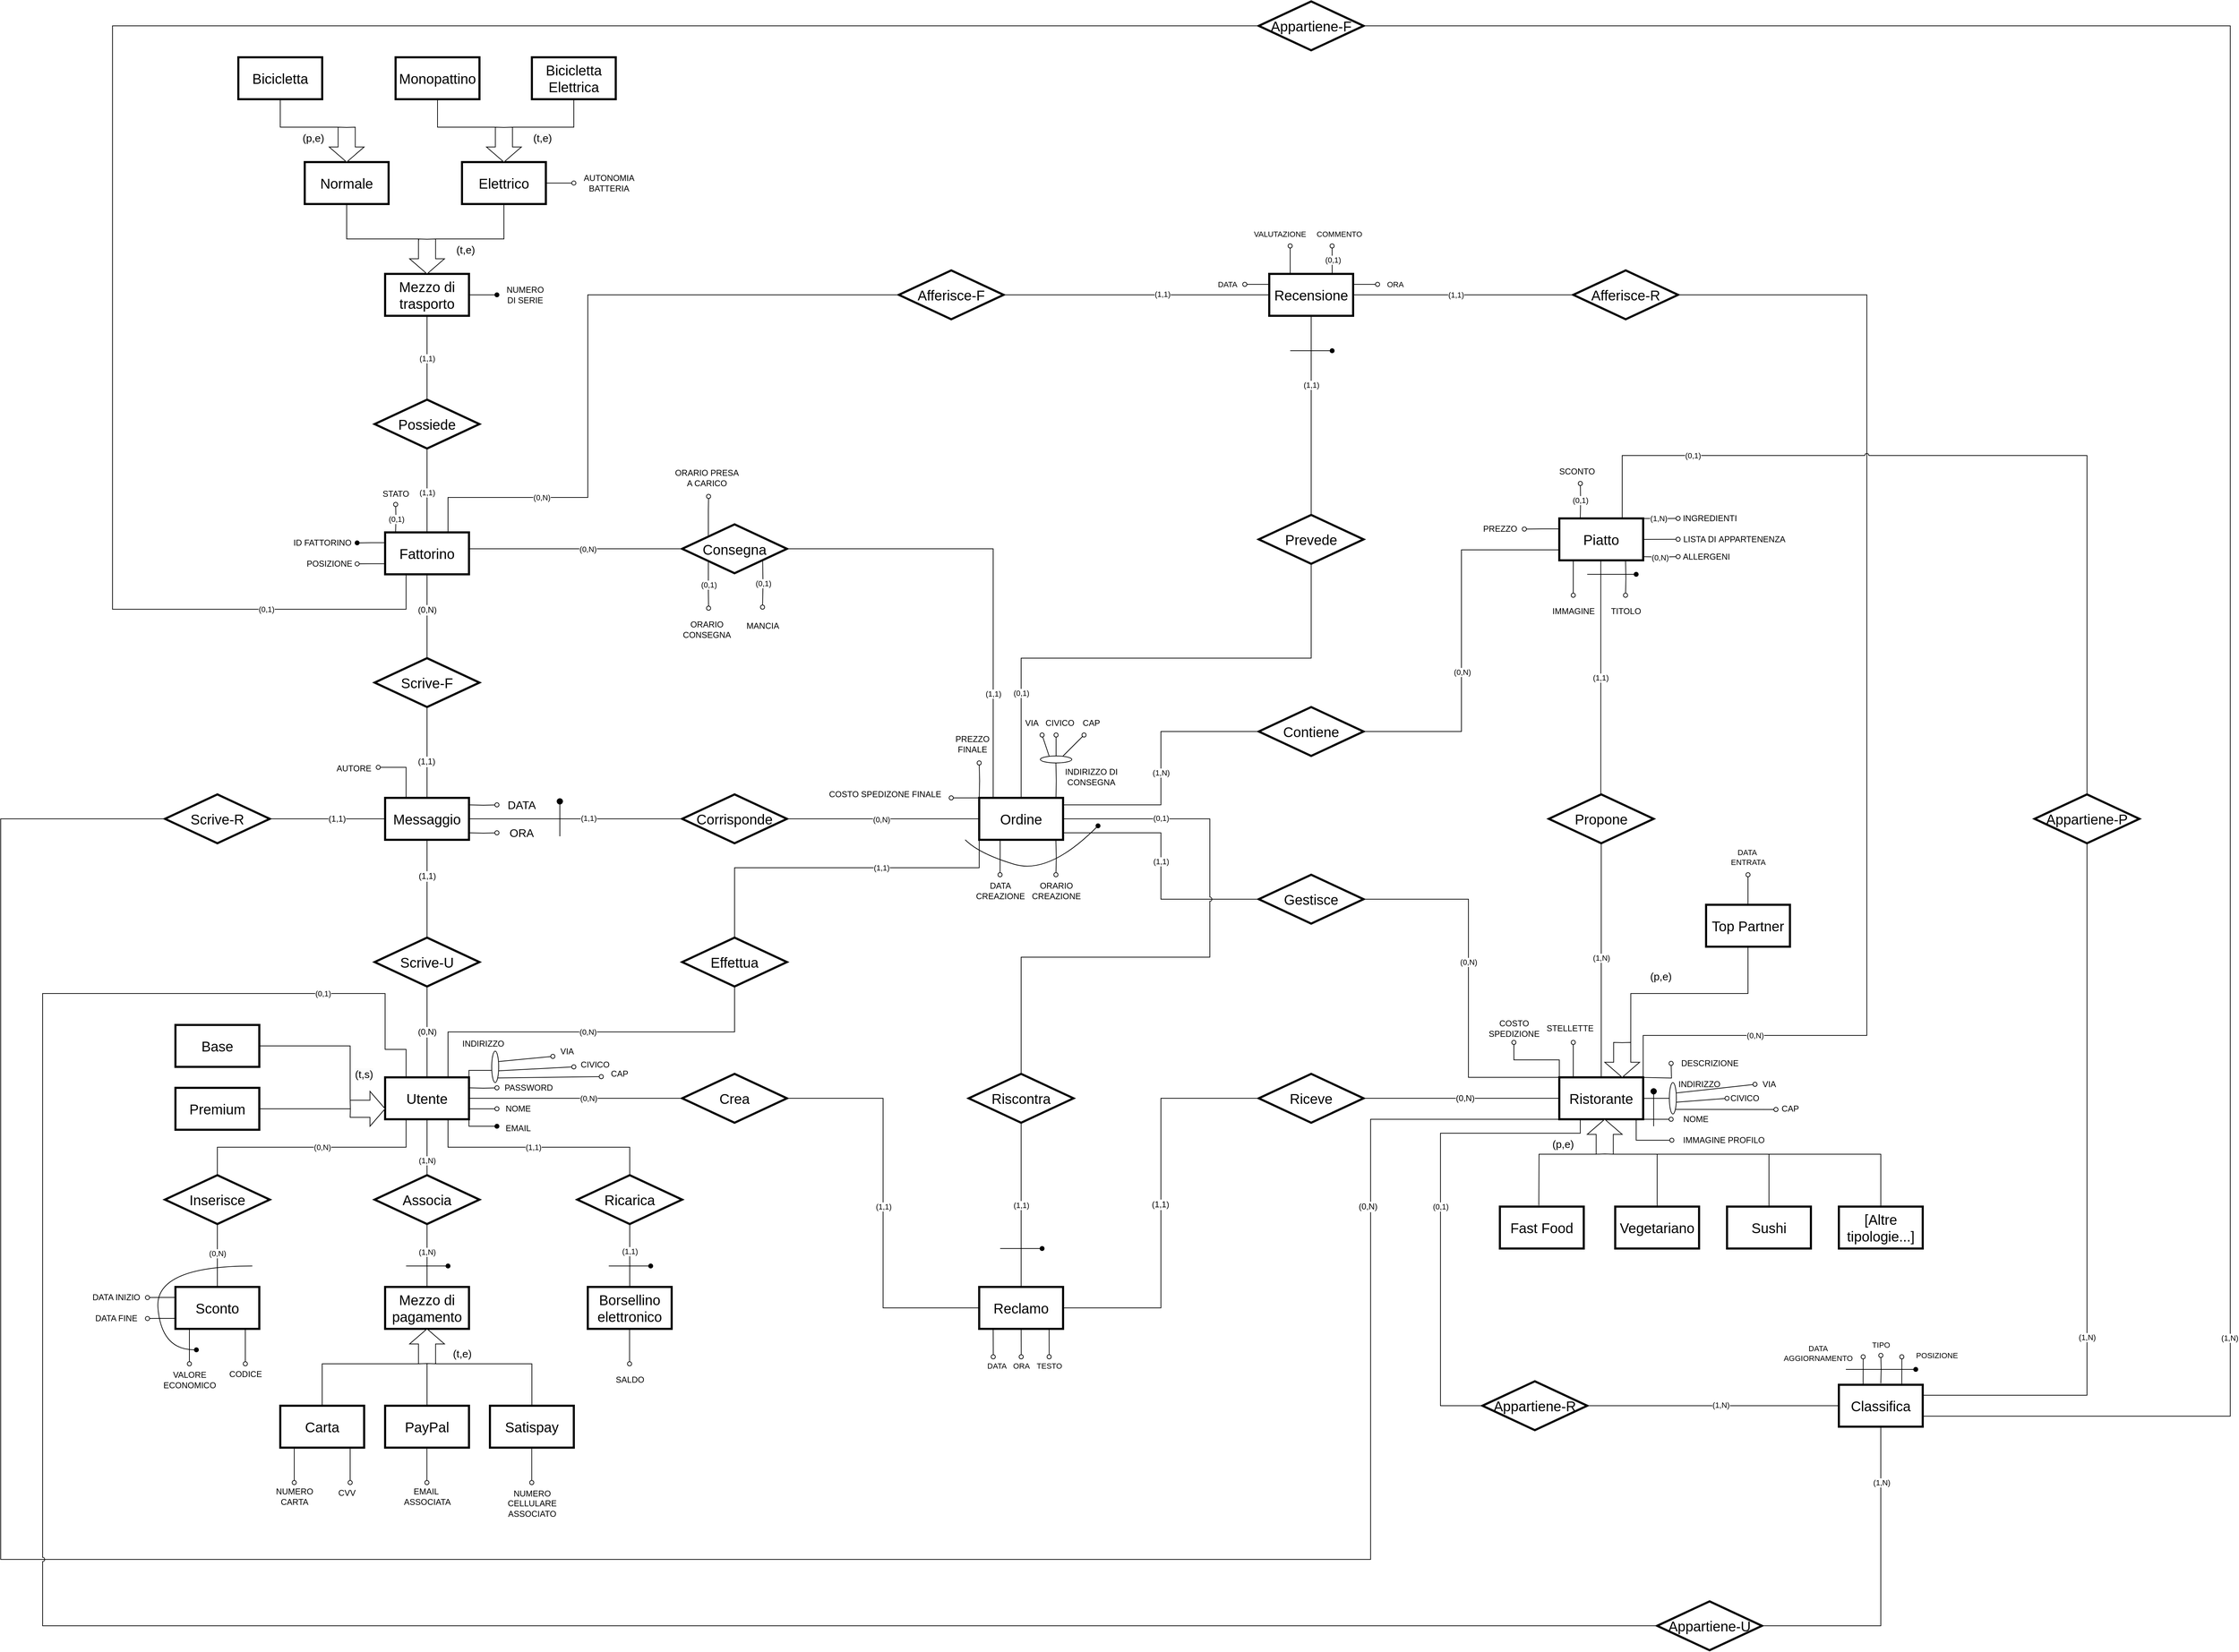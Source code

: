 <mxfile version="24.4.14" type="google">
  <diagram name="Pagina-1" id="Q_gN7IZ7JwXsIVKb_9mx">
    <mxGraphModel grid="1" page="1" gridSize="10" guides="1" tooltips="1" connect="1" arrows="1" fold="1" pageScale="1" pageWidth="5000" pageHeight="5000" background="#ffffff" math="0" shadow="0">
      <root>
        <mxCell id="0" />
        <mxCell id="1" parent="0" />
        <mxCell id="FoxGM9ls4OTBNolMHJYz-41" style="edgeStyle=orthogonalEdgeStyle;rounded=0;jumpStyle=none;orthogonalLoop=1;jettySize=auto;html=1;exitX=1;exitY=0.5;exitDx=0;exitDy=0;entryX=0;entryY=0.5;entryDx=0;entryDy=0;strokeColor=default;align=center;verticalAlign=middle;fontFamily=Helvetica;fontSize=12;fontColor=default;labelBackgroundColor=default;startSize=8;endArrow=none;endSize=8;" edge="1" parent="1" source="mDReBolnU3TywnV3WCqt-1" target="mDReBolnU3TywnV3WCqt-69">
          <mxGeometry relative="1" as="geometry">
            <Array as="points">
              <mxPoint x="1560" y="1220" />
              <mxPoint x="1700" y="1220" />
              <mxPoint x="1700" y="1115" />
            </Array>
          </mxGeometry>
        </mxCell>
        <mxCell id="wu5JN6n7orIee8d3W4Jt-24" value="(1,N)" style="edgeLabel;html=1;align=center;verticalAlign=middle;resizable=0;points=[];" connectable="0" vertex="1" parent="FoxGM9ls4OTBNolMHJYz-41">
          <mxGeometry x="0.017" relative="1" as="geometry">
            <mxPoint as="offset" />
          </mxGeometry>
        </mxCell>
        <mxCell id="FoxGM9ls4OTBNolMHJYz-42" style="edgeStyle=orthogonalEdgeStyle;rounded=0;jumpStyle=none;orthogonalLoop=1;jettySize=auto;html=1;exitX=1;exitY=0.75;exitDx=0;exitDy=0;entryX=0;entryY=0.5;entryDx=0;entryDy=0;strokeColor=default;align=center;verticalAlign=middle;fontFamily=Helvetica;fontSize=12;fontColor=default;labelBackgroundColor=default;startSize=8;endArrow=none;endSize=8;" edge="1" parent="1" source="mDReBolnU3TywnV3WCqt-1" target="mDReBolnU3TywnV3WCqt-72">
          <mxGeometry relative="1" as="geometry">
            <Array as="points">
              <mxPoint x="1560" y="1260" />
              <mxPoint x="1700" y="1260" />
              <mxPoint x="1700" y="1355" />
            </Array>
          </mxGeometry>
        </mxCell>
        <mxCell id="wu5JN6n7orIee8d3W4Jt-23" value="(1,1)" style="edgeLabel;html=1;align=center;verticalAlign=middle;resizable=0;points=[];" connectable="0" vertex="1" parent="FoxGM9ls4OTBNolMHJYz-42">
          <mxGeometry x="-0.02" relative="1" as="geometry">
            <mxPoint as="offset" />
          </mxGeometry>
        </mxCell>
        <mxCell id="wu5JN6n7orIee8d3W4Jt-27" style="edgeStyle=orthogonalEdgeStyle;rounded=0;orthogonalLoop=1;jettySize=auto;html=1;exitX=0.25;exitY=1;exitDx=0;exitDy=0;endArrow=oval;endFill=0;" edge="1" parent="1" source="mDReBolnU3TywnV3WCqt-1">
          <mxGeometry relative="1" as="geometry">
            <mxPoint x="1469.83" y="1320" as="targetPoint" />
          </mxGeometry>
        </mxCell>
        <mxCell id="wu5JN6n7orIee8d3W4Jt-29" style="edgeStyle=orthogonalEdgeStyle;rounded=0;orthogonalLoop=1;jettySize=auto;html=1;exitX=0.75;exitY=0;exitDx=0;exitDy=0;endArrow=none;endFill=0;" edge="1" parent="1">
          <mxGeometry relative="1" as="geometry">
            <mxPoint x="1549.747" y="1160" as="targetPoint" />
            <mxPoint x="1549.83" y="1210" as="sourcePoint" />
          </mxGeometry>
        </mxCell>
        <mxCell id="wu5JN6n7orIee8d3W4Jt-67" style="edgeStyle=orthogonalEdgeStyle;rounded=0;jumpStyle=arc;orthogonalLoop=1;jettySize=auto;html=1;exitX=0.5;exitY=0;exitDx=0;exitDy=0;strokeColor=default;align=center;verticalAlign=middle;fontFamily=Helvetica;fontSize=11;fontColor=default;labelBackgroundColor=default;endArrow=none;endFill=0;" edge="1" parent="1" source="mDReBolnU3TywnV3WCqt-1" target="wu5JN6n7orIee8d3W4Jt-66">
          <mxGeometry relative="1" as="geometry">
            <Array as="points">
              <mxPoint x="1500" y="1010" />
              <mxPoint x="1915" y="1010" />
            </Array>
          </mxGeometry>
        </mxCell>
        <mxCell id="wu5JN6n7orIee8d3W4Jt-70" value="(0,1)" style="edgeLabel;html=1;align=center;verticalAlign=middle;resizable=0;points=[];fontFamily=Helvetica;fontSize=11;fontColor=default;labelBackgroundColor=default;" connectable="0" vertex="1" parent="wu5JN6n7orIee8d3W4Jt-67">
          <mxGeometry x="-0.6" y="-2" relative="1" as="geometry">
            <mxPoint x="-2" as="offset" />
          </mxGeometry>
        </mxCell>
        <mxCell id="mDReBolnU3TywnV3WCqt-1" value="&lt;span style=&quot;font-size: 20px;&quot;&gt;Ordine&lt;/span&gt;" style="rounded=0;whiteSpace=wrap;html=1;strokeWidth=3;" vertex="1" parent="1">
          <mxGeometry x="1440" y="1210" width="120" height="60" as="geometry" />
        </mxCell>
        <mxCell id="FoxGM9ls4OTBNolMHJYz-33" style="edgeStyle=orthogonalEdgeStyle;rounded=0;jumpStyle=sharp;orthogonalLoop=1;jettySize=auto;html=1;exitX=1;exitY=0.75;exitDx=0;exitDy=0;strokeColor=default;align=center;verticalAlign=middle;fontFamily=Helvetica;fontSize=12;fontColor=default;labelBackgroundColor=default;startSize=6;endArrow=oval;endFill=0;endSize=6;" edge="1" parent="1" source="mDReBolnU3TywnV3WCqt-40">
          <mxGeometry relative="1" as="geometry">
            <mxPoint x="2430" y="1670" as="targetPoint" />
            <Array as="points">
              <mxPoint x="2390" y="1670" />
              <mxPoint x="2430" y="1670" />
            </Array>
          </mxGeometry>
        </mxCell>
        <mxCell id="FoxGM9ls4OTBNolMHJYz-48" style="edgeStyle=orthogonalEdgeStyle;rounded=0;jumpStyle=none;orthogonalLoop=1;jettySize=auto;html=1;exitX=0.75;exitY=1;exitDx=0;exitDy=0;strokeColor=default;align=center;verticalAlign=middle;fontFamily=Helvetica;fontSize=12;fontColor=default;labelBackgroundColor=default;startSize=6;endArrow=oval;endSize=6;endFill=0;" edge="1" parent="1" source="mDReBolnU3TywnV3WCqt-40">
          <mxGeometry relative="1" as="geometry">
            <mxPoint x="2431" y="1700" as="targetPoint" />
            <Array as="points">
              <mxPoint x="2380" y="1670" />
              <mxPoint x="2380" y="1700" />
              <mxPoint x="2431" y="1700" />
            </Array>
          </mxGeometry>
        </mxCell>
        <mxCell id="FoxGM9ls4OTBNolMHJYz-49" style="edgeStyle=orthogonalEdgeStyle;rounded=0;jumpStyle=none;orthogonalLoop=1;jettySize=auto;html=1;exitX=0.25;exitY=0;exitDx=0;exitDy=0;strokeColor=default;align=center;verticalAlign=middle;fontFamily=Helvetica;fontSize=12;fontColor=default;labelBackgroundColor=default;startSize=6;endArrow=oval;endSize=6;endFill=0;" edge="1" parent="1">
          <mxGeometry relative="1" as="geometry">
            <mxPoint x="2290" y="1560" as="targetPoint" />
            <mxPoint x="2290" y="1610" as="sourcePoint" />
          </mxGeometry>
        </mxCell>
        <mxCell id="mDReBolnU3TywnV3WCqt-40" value="&lt;span style=&quot;font-size: 20px;&quot;&gt;Ristorante&lt;/span&gt;" style="rounded=0;whiteSpace=wrap;html=1;strokeWidth=3;" vertex="1" parent="1">
          <mxGeometry x="2270" y="1610" width="120" height="60" as="geometry" />
        </mxCell>
        <mxCell id="oVwQjnvZymPDZ37416JF-168" style="edgeStyle=orthogonalEdgeStyle;rounded=0;orthogonalLoop=1;jettySize=auto;html=1;exitX=1;exitY=0;exitDx=0;exitDy=0;endArrow=none;endFill=0;" edge="1" parent="1" source="mDReBolnU3TywnV3WCqt-41">
          <mxGeometry relative="1" as="geometry">
            <mxPoint x="750" y="1600" as="targetPoint" />
            <Array as="points">
              <mxPoint x="710" y="1600" />
              <mxPoint x="750" y="1600" />
            </Array>
          </mxGeometry>
        </mxCell>
        <mxCell id="oVwQjnvZymPDZ37416JF-176" style="edgeStyle=orthogonalEdgeStyle;rounded=0;orthogonalLoop=1;jettySize=auto;html=1;exitX=0.75;exitY=0;exitDx=0;exitDy=0;entryX=0.5;entryY=1;entryDx=0;entryDy=0;endArrow=none;endFill=0;" edge="1" parent="1" source="mDReBolnU3TywnV3WCqt-41" target="mDReBolnU3TywnV3WCqt-56">
          <mxGeometry relative="1" as="geometry" />
        </mxCell>
        <mxCell id="oVwQjnvZymPDZ37416JF-191" value="(0,N)" style="edgeLabel;html=1;align=center;verticalAlign=middle;resizable=0;points=[];rounded=0;" connectable="0" vertex="1" parent="oVwQjnvZymPDZ37416JF-176">
          <mxGeometry x="-0.018" relative="1" as="geometry">
            <mxPoint as="offset" />
          </mxGeometry>
        </mxCell>
        <mxCell id="mDReBolnU3TywnV3WCqt-41" value="&lt;span style=&quot;font-size: 20px;&quot;&gt;Utente&lt;/span&gt;" style="rounded=0;whiteSpace=wrap;html=1;strokeWidth=3;" vertex="1" parent="1">
          <mxGeometry x="590" y="1610" width="120" height="60" as="geometry" />
        </mxCell>
        <mxCell id="mDReBolnU3TywnV3WCqt-42" value="&lt;span style=&quot;font-size: 20px;&quot;&gt;Messaggio&lt;/span&gt;" style="rounded=0;whiteSpace=wrap;html=1;strokeWidth=3;" vertex="1" parent="1">
          <mxGeometry x="590" y="1210" width="120" height="60" as="geometry" />
        </mxCell>
        <mxCell id="oVwQjnvZymPDZ37416JF-137" style="edgeStyle=orthogonalEdgeStyle;rounded=0;orthogonalLoop=1;jettySize=auto;html=1;exitX=0.25;exitY=0;exitDx=0;exitDy=0;endArrow=oval;endFill=0;" edge="1" parent="1">
          <mxGeometry relative="1" as="geometry">
            <mxPoint x="605.082" y="790" as="targetPoint" />
            <mxPoint x="605" y="830" as="sourcePoint" />
          </mxGeometry>
        </mxCell>
        <mxCell id="oVwQjnvZymPDZ37416JF-140" value="(0,1)" style="edgeLabel;html=1;align=center;verticalAlign=middle;resizable=0;points=[];rounded=0;" connectable="0" vertex="1" parent="oVwQjnvZymPDZ37416JF-137">
          <mxGeometry x="-0.029" relative="1" as="geometry">
            <mxPoint as="offset" />
          </mxGeometry>
        </mxCell>
        <mxCell id="wu5JN6n7orIee8d3W4Jt-62" style="edgeStyle=orthogonalEdgeStyle;rounded=0;jumpStyle=arc;orthogonalLoop=1;jettySize=auto;html=1;exitX=0.75;exitY=0;exitDx=0;exitDy=0;entryX=0;entryY=0.5;entryDx=0;entryDy=0;strokeColor=default;align=center;verticalAlign=middle;fontFamily=Helvetica;fontSize=11;fontColor=default;labelBackgroundColor=default;endArrow=none;endFill=0;" edge="1" parent="1" source="mDReBolnU3TywnV3WCqt-43" target="wu5JN6n7orIee8d3W4Jt-60">
          <mxGeometry relative="1" as="geometry">
            <Array as="points">
              <mxPoint x="680" y="780" />
              <mxPoint x="880" y="780" />
              <mxPoint x="880" y="490" />
            </Array>
          </mxGeometry>
        </mxCell>
        <mxCell id="wu5JN6n7orIee8d3W4Jt-72" value="(0,N)" style="edgeLabel;html=1;align=center;verticalAlign=middle;resizable=0;points=[];fontFamily=Helvetica;fontSize=11;fontColor=default;labelBackgroundColor=default;" connectable="0" vertex="1" parent="wu5JN6n7orIee8d3W4Jt-62">
          <mxGeometry x="-0.626" relative="1" as="geometry">
            <mxPoint as="offset" />
          </mxGeometry>
        </mxCell>
        <mxCell id="mDReBolnU3TywnV3WCqt-43" value="&lt;span style=&quot;font-size: 20px;&quot;&gt;Fattorino&lt;/span&gt;" style="rounded=0;whiteSpace=wrap;html=1;strokeWidth=3;" vertex="1" parent="1">
          <mxGeometry x="590" y="830" width="120" height="60" as="geometry" />
        </mxCell>
        <mxCell id="oVwQjnvZymPDZ37416JF-6" style="edgeStyle=orthogonalEdgeStyle;rounded=0;orthogonalLoop=1;jettySize=auto;html=1;exitX=0.5;exitY=0;exitDx=0;exitDy=0;entryX=0.5;entryY=1;entryDx=0;entryDy=0;endArrow=none;endFill=0;" edge="1" parent="1" source="mDReBolnU3TywnV3WCqt-44" target="mDReBolnU3TywnV3WCqt-52">
          <mxGeometry relative="1" as="geometry" />
        </mxCell>
        <mxCell id="oVwQjnvZymPDZ37416JF-60" value="(1,1)" style="edgeLabel;html=1;align=center;verticalAlign=middle;resizable=0;points=[];rounded=0;" connectable="0" vertex="1" parent="oVwQjnvZymPDZ37416JF-6">
          <mxGeometry x="0.133" y="-1" relative="1" as="geometry">
            <mxPoint x="-1" as="offset" />
          </mxGeometry>
        </mxCell>
        <mxCell id="mDReBolnU3TywnV3WCqt-44" value="&lt;span style=&quot;font-size: 20px;&quot;&gt;Borsellino&lt;/span&gt;&lt;div&gt;&lt;span style=&quot;font-size: 20px;&quot;&gt;elettronico&lt;/span&gt;&lt;/div&gt;" style="rounded=0;whiteSpace=wrap;html=1;strokeWidth=3;" vertex="1" parent="1">
          <mxGeometry x="880" y="1910" width="120" height="60" as="geometry" />
        </mxCell>
        <mxCell id="oVwQjnvZymPDZ37416JF-13" style="edgeStyle=orthogonalEdgeStyle;rounded=0;orthogonalLoop=1;jettySize=auto;html=1;exitX=0.25;exitY=1;exitDx=0;exitDy=0;endArrow=oval;endFill=0;" edge="1" parent="1">
          <mxGeometry relative="1" as="geometry">
            <mxPoint x="310" y="1970" as="sourcePoint" />
            <mxPoint x="310" y="2020" as="targetPoint" />
          </mxGeometry>
        </mxCell>
        <mxCell id="oVwQjnvZymPDZ37416JF-20" style="edgeStyle=orthogonalEdgeStyle;rounded=0;orthogonalLoop=1;jettySize=auto;html=1;exitX=0;exitY=0.5;exitDx=0;exitDy=0;endArrow=oval;endFill=0;" edge="1" parent="1">
          <mxGeometry relative="1" as="geometry">
            <mxPoint x="250" y="1925.2" as="targetPoint" />
            <mxPoint x="290" y="1925" as="sourcePoint" />
            <Array as="points">
              <mxPoint x="270" y="1925" />
            </Array>
          </mxGeometry>
        </mxCell>
        <mxCell id="mDReBolnU3TywnV3WCqt-46" value="&lt;span style=&quot;font-size: 20px;&quot;&gt;Sconto&lt;/span&gt;" style="rounded=0;whiteSpace=wrap;html=1;strokeWidth=3;" vertex="1" parent="1">
          <mxGeometry x="290" y="1910" width="120" height="60" as="geometry" />
        </mxCell>
        <mxCell id="oVwQjnvZymPDZ37416JF-5" style="edgeStyle=orthogonalEdgeStyle;rounded=0;orthogonalLoop=1;jettySize=auto;html=1;exitX=0.5;exitY=0;exitDx=0;exitDy=0;entryX=0.5;entryY=1;entryDx=0;entryDy=0;endArrow=none;endFill=0;" edge="1" parent="1" source="mDReBolnU3TywnV3WCqt-47" target="mDReBolnU3TywnV3WCqt-59">
          <mxGeometry relative="1" as="geometry" />
        </mxCell>
        <mxCell id="oVwQjnvZymPDZ37416JF-64" value="(1,N)" style="edgeLabel;html=1;align=center;verticalAlign=middle;resizable=0;points=[];rounded=0;" connectable="0" vertex="1" parent="oVwQjnvZymPDZ37416JF-5">
          <mxGeometry x="0.108" relative="1" as="geometry">
            <mxPoint as="offset" />
          </mxGeometry>
        </mxCell>
        <mxCell id="mDReBolnU3TywnV3WCqt-47" value="&lt;span style=&quot;font-size: 20px;&quot;&gt;Mezzo di&lt;/span&gt;&lt;div&gt;&lt;span style=&quot;font-size: 20px;&quot;&gt;pagamento&lt;/span&gt;&lt;/div&gt;" style="rounded=0;whiteSpace=wrap;html=1;strokeWidth=3;" vertex="1" parent="1">
          <mxGeometry x="590" y="1910" width="120" height="60" as="geometry" />
        </mxCell>
        <mxCell id="oVwQjnvZymPDZ37416JF-206" style="edgeStyle=orthogonalEdgeStyle;rounded=0;orthogonalLoop=1;jettySize=auto;html=1;exitX=1;exitY=0.5;exitDx=0;exitDy=0;endArrow=none;endFill=0;" edge="1" parent="1" source="mDReBolnU3TywnV3WCqt-50" target="mDReBolnU3TywnV3WCqt-82">
          <mxGeometry relative="1" as="geometry">
            <Array as="points">
              <mxPoint x="1700" y="1940" />
              <mxPoint x="1700" y="1640" />
            </Array>
          </mxGeometry>
        </mxCell>
        <mxCell id="FoxGM9ls4OTBNolMHJYz-12" value="(1,1)" style="edgeLabel;html=1;align=center;verticalAlign=middle;resizable=0;points=[];fontSize=12;rounded=0;" connectable="0" vertex="1" parent="oVwQjnvZymPDZ37416JF-206">
          <mxGeometry x="-0.005" y="1" relative="1" as="geometry">
            <mxPoint as="offset" />
          </mxGeometry>
        </mxCell>
        <mxCell id="wu5JN6n7orIee8d3W4Jt-46" style="edgeStyle=orthogonalEdgeStyle;rounded=0;jumpStyle=arc;orthogonalLoop=1;jettySize=auto;html=1;exitX=0.5;exitY=0;exitDx=0;exitDy=0;entryX=0.5;entryY=1;entryDx=0;entryDy=0;strokeColor=default;align=center;verticalAlign=middle;fontFamily=Helvetica;fontSize=11;fontColor=default;labelBackgroundColor=default;endArrow=none;endFill=0;" edge="1" parent="1" source="mDReBolnU3TywnV3WCqt-50" target="wu5JN6n7orIee8d3W4Jt-45">
          <mxGeometry relative="1" as="geometry" />
        </mxCell>
        <mxCell id="wu5JN6n7orIee8d3W4Jt-50" value="(1,1)" style="edgeLabel;html=1;align=center;verticalAlign=middle;resizable=0;points=[];fontFamily=Helvetica;fontSize=11;fontColor=default;labelBackgroundColor=default;" connectable="0" vertex="1" parent="wu5JN6n7orIee8d3W4Jt-46">
          <mxGeometry x="-0.004" relative="1" as="geometry">
            <mxPoint as="offset" />
          </mxGeometry>
        </mxCell>
        <mxCell id="wu5JN6n7orIee8d3W4Jt-52" style="edgeStyle=orthogonalEdgeStyle;rounded=0;jumpStyle=arc;orthogonalLoop=1;jettySize=auto;html=1;exitX=0.25;exitY=1;exitDx=0;exitDy=0;strokeColor=default;align=center;verticalAlign=middle;fontFamily=Helvetica;fontSize=11;fontColor=default;labelBackgroundColor=default;endArrow=oval;endFill=0;" edge="1" parent="1">
          <mxGeometry relative="1" as="geometry">
            <mxPoint x="1460.105" y="2010" as="targetPoint" />
            <mxPoint x="1460" y="1970" as="sourcePoint" />
          </mxGeometry>
        </mxCell>
        <mxCell id="mDReBolnU3TywnV3WCqt-50" value="&lt;span style=&quot;font-size: 20px;&quot;&gt;Reclamo&lt;/span&gt;" style="rounded=0;whiteSpace=wrap;html=1;strokeWidth=3;" vertex="1" parent="1">
          <mxGeometry x="1440" y="1910" width="120" height="60" as="geometry" />
        </mxCell>
        <mxCell id="oVwQjnvZymPDZ37416JF-7" style="edgeStyle=orthogonalEdgeStyle;rounded=0;orthogonalLoop=1;jettySize=auto;html=1;exitX=0.5;exitY=0;exitDx=0;exitDy=0;entryX=0.75;entryY=1;entryDx=0;entryDy=0;endArrow=none;endFill=0;" edge="1" parent="1" source="mDReBolnU3TywnV3WCqt-52" target="mDReBolnU3TywnV3WCqt-41">
          <mxGeometry relative="1" as="geometry" />
        </mxCell>
        <mxCell id="oVwQjnvZymPDZ37416JF-59" value="(1,1)" style="edgeLabel;html=1;align=center;verticalAlign=middle;resizable=0;points=[];rounded=0;" connectable="0" vertex="1" parent="oVwQjnvZymPDZ37416JF-7">
          <mxGeometry x="0.046" relative="1" as="geometry">
            <mxPoint as="offset" />
          </mxGeometry>
        </mxCell>
        <mxCell id="mDReBolnU3TywnV3WCqt-52" value="&lt;font style=&quot;font-size: 20px;&quot;&gt;Ricarica&lt;/font&gt;" style="rhombus;whiteSpace=wrap;html=1;strokeWidth=3;rounded=0;" vertex="1" parent="1">
          <mxGeometry x="865" y="1750" width="150" height="70" as="geometry" />
        </mxCell>
        <mxCell id="oVwQjnvZymPDZ37416JF-178" style="edgeStyle=orthogonalEdgeStyle;rounded=0;orthogonalLoop=1;jettySize=auto;html=1;exitX=0.5;exitY=0;exitDx=0;exitDy=0;entryX=0;entryY=0.5;entryDx=0;entryDy=0;endArrow=none;endFill=0;" edge="1" parent="1" source="mDReBolnU3TywnV3WCqt-56" target="mDReBolnU3TywnV3WCqt-1">
          <mxGeometry relative="1" as="geometry">
            <Array as="points">
              <mxPoint x="1090" y="1310" />
              <mxPoint x="1440" y="1310" />
            </Array>
          </mxGeometry>
        </mxCell>
        <mxCell id="oVwQjnvZymPDZ37416JF-192" value="(1,1)" style="edgeLabel;html=1;align=center;verticalAlign=middle;resizable=0;points=[];rounded=0;" connectable="0" vertex="1" parent="oVwQjnvZymPDZ37416JF-178">
          <mxGeometry x="0.381" y="-1" relative="1" as="geometry">
            <mxPoint x="-49" y="-1" as="offset" />
          </mxGeometry>
        </mxCell>
        <mxCell id="mDReBolnU3TywnV3WCqt-56" value="&lt;font class=&quot;cursor-default-hover&quot; style=&quot;font-size: 20px;&quot;&gt;Effettua&lt;/font&gt;" style="rhombus;whiteSpace=wrap;html=1;strokeWidth=3;rounded=0;" vertex="1" parent="1">
          <mxGeometry x="1015" y="1410" width="150" height="70" as="geometry" />
        </mxCell>
        <mxCell id="oVwQjnvZymPDZ37416JF-4" style="edgeStyle=orthogonalEdgeStyle;rounded=0;orthogonalLoop=1;jettySize=auto;html=1;exitX=0.5;exitY=0;exitDx=0;exitDy=0;entryX=0.5;entryY=1;entryDx=0;entryDy=0;endArrow=none;endFill=0;" edge="1" parent="1" source="mDReBolnU3TywnV3WCqt-59" target="mDReBolnU3TywnV3WCqt-41">
          <mxGeometry relative="1" as="geometry" />
        </mxCell>
        <mxCell id="oVwQjnvZymPDZ37416JF-61" value="(1,N)" style="edgeLabel;html=1;align=center;verticalAlign=middle;resizable=0;points=[];rounded=0;" connectable="0" vertex="1" parent="oVwQjnvZymPDZ37416JF-4">
          <mxGeometry x="-0.468" relative="1" as="geometry">
            <mxPoint as="offset" />
          </mxGeometry>
        </mxCell>
        <mxCell id="mDReBolnU3TywnV3WCqt-59" value="&lt;font style=&quot;font-size: 20px;&quot;&gt;Associa&lt;/font&gt;" style="rhombus;whiteSpace=wrap;html=1;strokeWidth=3;rounded=0;" vertex="1" parent="1">
          <mxGeometry x="575" y="1750" width="150" height="70" as="geometry" />
        </mxCell>
        <mxCell id="oVwQjnvZymPDZ37416JF-8" style="edgeStyle=orthogonalEdgeStyle;rounded=0;orthogonalLoop=1;jettySize=auto;html=1;exitX=0.5;exitY=1;exitDx=0;exitDy=0;entryX=0.5;entryY=0;entryDx=0;entryDy=0;endArrow=none;endFill=0;" edge="1" parent="1" source="mDReBolnU3TywnV3WCqt-62" target="mDReBolnU3TywnV3WCqt-46">
          <mxGeometry relative="1" as="geometry" />
        </mxCell>
        <mxCell id="oVwQjnvZymPDZ37416JF-66" value="(0,N)" style="edgeLabel;html=1;align=center;verticalAlign=middle;resizable=0;points=[];rounded=0;" connectable="0" vertex="1" parent="oVwQjnvZymPDZ37416JF-8">
          <mxGeometry x="-0.07" relative="1" as="geometry">
            <mxPoint as="offset" />
          </mxGeometry>
        </mxCell>
        <mxCell id="oVwQjnvZymPDZ37416JF-10" style="edgeStyle=orthogonalEdgeStyle;rounded=0;orthogonalLoop=1;jettySize=auto;html=1;exitX=0.5;exitY=0;exitDx=0;exitDy=0;entryX=0.25;entryY=1;entryDx=0;entryDy=0;endArrow=none;endFill=0;" edge="1" parent="1" source="mDReBolnU3TywnV3WCqt-62" target="mDReBolnU3TywnV3WCqt-41">
          <mxGeometry relative="1" as="geometry" />
        </mxCell>
        <mxCell id="oVwQjnvZymPDZ37416JF-65" value="(0,N)" style="edgeLabel;html=1;align=center;verticalAlign=middle;resizable=0;points=[];rounded=0;" connectable="0" vertex="1" parent="oVwQjnvZymPDZ37416JF-10">
          <mxGeometry x="0.085" relative="1" as="geometry">
            <mxPoint as="offset" />
          </mxGeometry>
        </mxCell>
        <mxCell id="mDReBolnU3TywnV3WCqt-62" value="&lt;font style=&quot;font-size: 20px;&quot;&gt;Inserisce&lt;/font&gt;" style="rhombus;whiteSpace=wrap;html=1;strokeWidth=3;rounded=0;" vertex="1" parent="1">
          <mxGeometry x="275" y="1750" width="150" height="70" as="geometry" />
        </mxCell>
        <mxCell id="oVwQjnvZymPDZ37416JF-148" style="edgeStyle=orthogonalEdgeStyle;rounded=0;orthogonalLoop=1;jettySize=auto;html=1;exitX=1;exitY=0.5;exitDx=0;exitDy=0;endArrow=none;endFill=0;" edge="1" parent="1" source="mDReBolnU3TywnV3WCqt-65" target="mDReBolnU3TywnV3WCqt-1">
          <mxGeometry relative="1" as="geometry">
            <Array as="points">
              <mxPoint x="1460" y="854" />
            </Array>
          </mxGeometry>
        </mxCell>
        <mxCell id="oVwQjnvZymPDZ37416JF-190" value="(1,1)" style="edgeLabel;html=1;align=center;verticalAlign=middle;resizable=0;points=[];rounded=0;" connectable="0" vertex="1" parent="oVwQjnvZymPDZ37416JF-148">
          <mxGeometry x="0.446" relative="1" as="geometry">
            <mxPoint y="31" as="offset" />
          </mxGeometry>
        </mxCell>
        <mxCell id="oVwQjnvZymPDZ37416JF-181" style="edgeStyle=orthogonalEdgeStyle;rounded=0;orthogonalLoop=1;jettySize=auto;html=1;exitX=0;exitY=0;exitDx=0;exitDy=0;endArrow=oval;endFill=0;" edge="1" parent="1" source="mDReBolnU3TywnV3WCqt-65">
          <mxGeometry relative="1" as="geometry">
            <mxPoint x="1052.815" y="778.5" as="targetPoint" />
          </mxGeometry>
        </mxCell>
        <mxCell id="oVwQjnvZymPDZ37416JF-183" style="edgeStyle=orthogonalEdgeStyle;rounded=0;orthogonalLoop=1;jettySize=auto;html=1;exitX=0;exitY=1;exitDx=0;exitDy=0;endArrow=oval;endFill=0;" edge="1" parent="1" source="mDReBolnU3TywnV3WCqt-65">
          <mxGeometry relative="1" as="geometry">
            <mxPoint x="1052.815" y="938.5" as="targetPoint" />
          </mxGeometry>
        </mxCell>
        <mxCell id="oVwQjnvZymPDZ37416JF-185" value="(0,1)" style="edgeLabel;html=1;align=center;verticalAlign=middle;resizable=0;points=[];rounded=0;" connectable="0" vertex="1" parent="oVwQjnvZymPDZ37416JF-183">
          <mxGeometry x="-0.023" relative="1" as="geometry">
            <mxPoint as="offset" />
          </mxGeometry>
        </mxCell>
        <mxCell id="mDReBolnU3TywnV3WCqt-65" value="&lt;font style=&quot;font-size: 20px;&quot;&gt;Consegna&lt;/font&gt;" style="rhombus;whiteSpace=wrap;html=1;strokeWidth=3;rounded=0;" vertex="1" parent="1">
          <mxGeometry x="1015" y="818.5" width="150" height="70" as="geometry" />
        </mxCell>
        <mxCell id="FoxGM9ls4OTBNolMHJYz-45" style="edgeStyle=orthogonalEdgeStyle;rounded=0;jumpStyle=none;orthogonalLoop=1;jettySize=auto;html=1;exitX=1;exitY=0.5;exitDx=0;exitDy=0;entryX=0;entryY=0.75;entryDx=0;entryDy=0;strokeColor=default;align=center;verticalAlign=middle;fontFamily=Helvetica;fontSize=12;fontColor=default;labelBackgroundColor=default;startSize=8;endArrow=none;endSize=8;" edge="1" parent="1" source="mDReBolnU3TywnV3WCqt-69" target="oVwQjnvZymPDZ37416JF-203">
          <mxGeometry relative="1" as="geometry" />
        </mxCell>
        <mxCell id="wu5JN6n7orIee8d3W4Jt-26" value="(0,N)" style="edgeLabel;html=1;align=center;verticalAlign=middle;resizable=0;points=[];" connectable="0" vertex="1" parent="FoxGM9ls4OTBNolMHJYz-45">
          <mxGeometry x="-0.166" y="-1" relative="1" as="geometry">
            <mxPoint as="offset" />
          </mxGeometry>
        </mxCell>
        <mxCell id="mDReBolnU3TywnV3WCqt-69" value="&lt;font style=&quot;font-size: 20px;&quot;&gt;Contiene&lt;/font&gt;" style="rhombus;whiteSpace=wrap;html=1;strokeWidth=3;rounded=0;" vertex="1" parent="1">
          <mxGeometry x="1840" y="1080" width="150" height="70" as="geometry" />
        </mxCell>
        <mxCell id="FoxGM9ls4OTBNolMHJYz-46" style="edgeStyle=orthogonalEdgeStyle;rounded=0;jumpStyle=none;orthogonalLoop=1;jettySize=auto;html=1;exitX=1;exitY=0.5;exitDx=0;exitDy=0;entryX=0;entryY=0.25;entryDx=0;entryDy=0;strokeColor=default;align=center;verticalAlign=middle;fontFamily=Helvetica;fontSize=12;fontColor=default;labelBackgroundColor=default;startSize=8;endArrow=none;endSize=8;" edge="1" parent="1" source="mDReBolnU3TywnV3WCqt-72" target="mDReBolnU3TywnV3WCqt-40">
          <mxGeometry relative="1" as="geometry">
            <Array as="points">
              <mxPoint x="2140" y="1355" />
              <mxPoint x="2140" y="1610" />
              <mxPoint x="2270" y="1610" />
            </Array>
          </mxGeometry>
        </mxCell>
        <mxCell id="wu5JN6n7orIee8d3W4Jt-22" value="(0,N)" style="edgeLabel;html=1;align=center;verticalAlign=middle;resizable=0;points=[];" connectable="0" vertex="1" parent="FoxGM9ls4OTBNolMHJYz-46">
          <mxGeometry x="-0.153" relative="1" as="geometry">
            <mxPoint y="7" as="offset" />
          </mxGeometry>
        </mxCell>
        <mxCell id="mDReBolnU3TywnV3WCqt-72" value="&lt;font style=&quot;font-size: 20px;&quot;&gt;Gestisce&lt;/font&gt;" style="rhombus;whiteSpace=wrap;html=1;strokeWidth=3;rounded=0;" vertex="1" parent="1">
          <mxGeometry x="1840" y="1320" width="150" height="70" as="geometry" />
        </mxCell>
        <mxCell id="FoxGM9ls4OTBNolMHJYz-43" style="edgeStyle=orthogonalEdgeStyle;rounded=0;jumpStyle=none;orthogonalLoop=1;jettySize=auto;html=1;exitX=0.5;exitY=1;exitDx=0;exitDy=0;entryX=0.5;entryY=0;entryDx=0;entryDy=0;strokeColor=default;align=center;verticalAlign=middle;fontFamily=Helvetica;fontSize=12;fontColor=default;labelBackgroundColor=default;startSize=8;endArrow=none;endSize=8;" edge="1" parent="1" source="mDReBolnU3TywnV3WCqt-75" target="mDReBolnU3TywnV3WCqt-40">
          <mxGeometry relative="1" as="geometry" />
        </mxCell>
        <mxCell id="wu5JN6n7orIee8d3W4Jt-2" value="(1,N)" style="edgeLabel;html=1;align=center;verticalAlign=middle;resizable=0;points=[];" connectable="0" vertex="1" parent="FoxGM9ls4OTBNolMHJYz-43">
          <mxGeometry x="-0.025" relative="1" as="geometry">
            <mxPoint as="offset" />
          </mxGeometry>
        </mxCell>
        <mxCell id="mDReBolnU3TywnV3WCqt-75" value="&lt;font style=&quot;font-size: 20px;&quot;&gt;Propone&lt;/font&gt;" style="rhombus;whiteSpace=wrap;html=1;strokeWidth=3;rounded=0;" vertex="1" parent="1">
          <mxGeometry x="2255" y="1205" width="150" height="70" as="geometry" />
        </mxCell>
        <mxCell id="oVwQjnvZymPDZ37416JF-173" style="edgeStyle=orthogonalEdgeStyle;rounded=0;orthogonalLoop=1;jettySize=auto;html=1;exitX=0;exitY=0.5;exitDx=0;exitDy=0;entryX=1;entryY=0.5;entryDx=0;entryDy=0;endArrow=none;endFill=0;" edge="1" parent="1" source="mDReBolnU3TywnV3WCqt-79" target="mDReBolnU3TywnV3WCqt-41">
          <mxGeometry relative="1" as="geometry" />
        </mxCell>
        <mxCell id="oVwQjnvZymPDZ37416JF-193" value="(0,N)" style="edgeLabel;html=1;align=center;verticalAlign=middle;resizable=0;points=[];rounded=0;" connectable="0" vertex="1" parent="oVwQjnvZymPDZ37416JF-173">
          <mxGeometry x="-0.117" relative="1" as="geometry">
            <mxPoint as="offset" />
          </mxGeometry>
        </mxCell>
        <mxCell id="oVwQjnvZymPDZ37416JF-177" style="edgeStyle=orthogonalEdgeStyle;rounded=0;orthogonalLoop=1;jettySize=auto;html=1;exitX=1;exitY=0.5;exitDx=0;exitDy=0;entryX=0;entryY=0.5;entryDx=0;entryDy=0;endArrow=none;endFill=0;" edge="1" parent="1" source="mDReBolnU3TywnV3WCqt-79" target="mDReBolnU3TywnV3WCqt-50">
          <mxGeometry relative="1" as="geometry" />
        </mxCell>
        <mxCell id="oVwQjnvZymPDZ37416JF-194" value="(1,1)" style="edgeLabel;html=1;align=center;verticalAlign=middle;resizable=0;points=[];rounded=0;" connectable="0" vertex="1" parent="oVwQjnvZymPDZ37416JF-177">
          <mxGeometry x="-0.011" relative="1" as="geometry">
            <mxPoint y="8" as="offset" />
          </mxGeometry>
        </mxCell>
        <mxCell id="mDReBolnU3TywnV3WCqt-79" value="&lt;font style=&quot;font-size: 20px;&quot;&gt;Crea&lt;/font&gt;" style="rhombus;whiteSpace=wrap;html=1;strokeWidth=3;rounded=0;" vertex="1" parent="1">
          <mxGeometry x="1015" y="1605" width="150" height="70" as="geometry" />
        </mxCell>
        <mxCell id="oVwQjnvZymPDZ37416JF-207" style="edgeStyle=orthogonalEdgeStyle;rounded=0;orthogonalLoop=1;jettySize=auto;html=1;exitX=1;exitY=0.5;exitDx=0;exitDy=0;entryX=0;entryY=0.5;entryDx=0;entryDy=0;endArrow=none;endFill=0;" edge="1" parent="1" source="mDReBolnU3TywnV3WCqt-82" target="mDReBolnU3TywnV3WCqt-40">
          <mxGeometry relative="1" as="geometry" />
        </mxCell>
        <mxCell id="FoxGM9ls4OTBNolMHJYz-13" value="(0,N)" style="edgeLabel;html=1;align=center;verticalAlign=middle;resizable=0;points=[];fontSize=12;rounded=0;" connectable="0" vertex="1" parent="oVwQjnvZymPDZ37416JF-207">
          <mxGeometry x="0.032" relative="1" as="geometry">
            <mxPoint as="offset" />
          </mxGeometry>
        </mxCell>
        <mxCell id="mDReBolnU3TywnV3WCqt-82" value="&lt;font style=&quot;font-size: 20px;&quot;&gt;Riceve&lt;/font&gt;" style="rhombus;whiteSpace=wrap;html=1;strokeWidth=3;rounded=0;" vertex="1" parent="1">
          <mxGeometry x="1840" y="1605" width="150" height="70" as="geometry" />
        </mxCell>
        <mxCell id="oVwQjnvZymPDZ37416JF-199" style="edgeStyle=orthogonalEdgeStyle;rounded=0;orthogonalLoop=1;jettySize=auto;html=1;exitX=0.5;exitY=0;exitDx=0;exitDy=0;entryX=0.5;entryY=1;entryDx=0;entryDy=0;endArrow=none;endFill=0;" edge="1" parent="1" source="mDReBolnU3TywnV3WCqt-88" target="mDReBolnU3TywnV3WCqt-42">
          <mxGeometry relative="1" as="geometry" />
        </mxCell>
        <mxCell id="FoxGM9ls4OTBNolMHJYz-2" value="(1,1)" style="edgeLabel;html=1;align=center;verticalAlign=middle;resizable=0;points=[];fontSize=12;rounded=0;" connectable="0" vertex="1" parent="oVwQjnvZymPDZ37416JF-199">
          <mxGeometry x="0.267" relative="1" as="geometry">
            <mxPoint as="offset" />
          </mxGeometry>
        </mxCell>
        <mxCell id="oVwQjnvZymPDZ37416JF-202" style="edgeStyle=orthogonalEdgeStyle;rounded=0;orthogonalLoop=1;jettySize=auto;html=1;exitX=0.5;exitY=1;exitDx=0;exitDy=0;entryX=0.5;entryY=0;entryDx=0;entryDy=0;endArrow=none;endFill=0;" edge="1" parent="1" source="mDReBolnU3TywnV3WCqt-88" target="mDReBolnU3TywnV3WCqt-41">
          <mxGeometry relative="1" as="geometry" />
        </mxCell>
        <mxCell id="FoxGM9ls4OTBNolMHJYz-1" value="(0,N)" style="edgeLabel;html=1;align=center;verticalAlign=middle;resizable=0;points=[];fontSize=12;rounded=0;" connectable="0" vertex="1" parent="oVwQjnvZymPDZ37416JF-202">
          <mxGeometry x="-0.005" relative="1" as="geometry">
            <mxPoint as="offset" />
          </mxGeometry>
        </mxCell>
        <mxCell id="mDReBolnU3TywnV3WCqt-88" value="&lt;span class=&quot;cursor-default-hover&quot; style=&quot;font-size: 20px;&quot;&gt;Scrive-U&lt;/span&gt;" style="rhombus;whiteSpace=wrap;html=1;strokeWidth=3;rounded=0;" vertex="1" parent="1">
          <mxGeometry x="575" y="1410" width="150" height="70" as="geometry" />
        </mxCell>
        <mxCell id="oVwQjnvZymPDZ37416JF-198" style="edgeStyle=orthogonalEdgeStyle;rounded=0;orthogonalLoop=1;jettySize=auto;html=1;exitX=1;exitY=0.5;exitDx=0;exitDy=0;endArrow=none;endFill=0;" edge="1" parent="1" source="mDReBolnU3TywnV3WCqt-89" target="mDReBolnU3TywnV3WCqt-42">
          <mxGeometry relative="1" as="geometry" />
        </mxCell>
        <mxCell id="FoxGM9ls4OTBNolMHJYz-5" value="(1,1)" style="edgeLabel;html=1;align=center;verticalAlign=middle;resizable=0;points=[];fontSize=12;rounded=0;" connectable="0" vertex="1" parent="oVwQjnvZymPDZ37416JF-198">
          <mxGeometry x="0.16" relative="1" as="geometry">
            <mxPoint as="offset" />
          </mxGeometry>
        </mxCell>
        <mxCell id="oVwQjnvZymPDZ37416JF-208" style="edgeStyle=orthogonalEdgeStyle;rounded=0;orthogonalLoop=1;jettySize=auto;html=1;exitX=0;exitY=0.5;exitDx=0;exitDy=0;entryX=0;entryY=1;entryDx=0;entryDy=0;endArrow=none;endFill=0;" edge="1" parent="1" source="mDReBolnU3TywnV3WCqt-89" target="mDReBolnU3TywnV3WCqt-40">
          <mxGeometry relative="1" as="geometry">
            <Array as="points">
              <mxPoint x="40" y="1240" />
              <mxPoint x="40" y="2300" />
              <mxPoint x="2000" y="2300" />
              <mxPoint x="2000" y="1670" />
            </Array>
            <mxPoint x="175" y="1240" as="sourcePoint" />
            <mxPoint x="2200" y="1670" as="targetPoint" />
          </mxGeometry>
        </mxCell>
        <mxCell id="FoxGM9ls4OTBNolMHJYz-11" value="(0,N)" style="edgeLabel;html=1;align=center;verticalAlign=middle;resizable=0;points=[];fontSize=12;rounded=0;" connectable="0" vertex="1" parent="oVwQjnvZymPDZ37416JF-208">
          <mxGeometry x="0.937" y="-1" relative="1" as="geometry">
            <mxPoint x="-143" y="124" as="offset" />
          </mxGeometry>
        </mxCell>
        <mxCell id="mDReBolnU3TywnV3WCqt-89" value="&lt;font class=&quot;cursor-default-hover&quot; style=&quot;font-size: 20px;&quot;&gt;Scrive-R&lt;/font&gt;" style="rhombus;whiteSpace=wrap;html=1;strokeWidth=3;rounded=0;" vertex="1" parent="1">
          <mxGeometry x="275" y="1205" width="150" height="70" as="geometry" />
        </mxCell>
        <mxCell id="oVwQjnvZymPDZ37416JF-129" style="edgeStyle=orthogonalEdgeStyle;rounded=0;orthogonalLoop=1;jettySize=auto;html=1;exitX=0.5;exitY=0;exitDx=0;exitDy=0;entryX=0.5;entryY=1;entryDx=0;entryDy=0;endArrow=none;endFill=0;" edge="1" parent="1" source="mDReBolnU3TywnV3WCqt-90" target="mDReBolnU3TywnV3WCqt-43">
          <mxGeometry relative="1" as="geometry" />
        </mxCell>
        <mxCell id="FoxGM9ls4OTBNolMHJYz-4" value="(0,N)" style="edgeLabel;html=1;align=center;verticalAlign=middle;resizable=0;points=[];fontSize=12;rounded=0;" connectable="0" vertex="1" parent="oVwQjnvZymPDZ37416JF-129">
          <mxGeometry x="0.156" relative="1" as="geometry">
            <mxPoint as="offset" />
          </mxGeometry>
        </mxCell>
        <mxCell id="oVwQjnvZymPDZ37416JF-130" style="edgeStyle=orthogonalEdgeStyle;rounded=0;orthogonalLoop=1;jettySize=auto;html=1;exitX=0.5;exitY=1;exitDx=0;exitDy=0;endArrow=none;endFill=0;" edge="1" parent="1" source="mDReBolnU3TywnV3WCqt-90" target="mDReBolnU3TywnV3WCqt-42">
          <mxGeometry relative="1" as="geometry" />
        </mxCell>
        <mxCell id="FoxGM9ls4OTBNolMHJYz-3" value="(1,1)" style="edgeLabel;html=1;align=center;verticalAlign=middle;resizable=0;points=[];fontSize=12;rounded=0;" connectable="0" vertex="1" parent="oVwQjnvZymPDZ37416JF-130">
          <mxGeometry x="0.2" y="-1" relative="1" as="geometry">
            <mxPoint as="offset" />
          </mxGeometry>
        </mxCell>
        <mxCell id="mDReBolnU3TywnV3WCqt-90" value="&lt;font class=&quot;cursor-default-hover&quot; style=&quot;font-size: 20px;&quot;&gt;Scrive-F&lt;/font&gt;" style="rhombus;whiteSpace=wrap;html=1;strokeWidth=3;rounded=0;" vertex="1" parent="1">
          <mxGeometry x="575" y="1010" width="150" height="70" as="geometry" />
        </mxCell>
        <mxCell id="oVwQjnvZymPDZ37416JF-12" value="VALORE&lt;div&gt;ECONOMICO&lt;/div&gt;" style="text;html=1;align=center;verticalAlign=middle;resizable=0;points=[];autosize=1;strokeColor=none;fillColor=none;rounded=0;" vertex="1" parent="1">
          <mxGeometry x="260" y="2023" width="100" height="40" as="geometry" />
        </mxCell>
        <mxCell id="oVwQjnvZymPDZ37416JF-15" style="edgeStyle=orthogonalEdgeStyle;rounded=0;orthogonalLoop=1;jettySize=auto;html=1;exitX=0.25;exitY=1;exitDx=0;exitDy=0;endArrow=oval;endFill=0;" edge="1" parent="1">
          <mxGeometry relative="1" as="geometry">
            <mxPoint x="390" y="1970" as="sourcePoint" />
            <mxPoint x="390" y="2020" as="targetPoint" />
          </mxGeometry>
        </mxCell>
        <mxCell id="oVwQjnvZymPDZ37416JF-19" value="CODICE" style="text;html=1;align=center;verticalAlign=middle;resizable=0;points=[];autosize=1;strokeColor=none;fillColor=none;rounded=0;" vertex="1" parent="1">
          <mxGeometry x="355" y="2020" width="70" height="30" as="geometry" />
        </mxCell>
        <mxCell id="oVwQjnvZymPDZ37416JF-21" value="DATA INIZIO" style="text;html=1;align=center;verticalAlign=middle;resizable=0;points=[];autosize=1;strokeColor=none;fillColor=none;rounded=0;" vertex="1" parent="1">
          <mxGeometry x="160" y="1910" width="90" height="30" as="geometry" />
        </mxCell>
        <mxCell id="oVwQjnvZymPDZ37416JF-23" value="DATA FINE" style="text;html=1;align=center;verticalAlign=middle;resizable=0;points=[];autosize=1;strokeColor=none;fillColor=none;rounded=0;" vertex="1" parent="1">
          <mxGeometry x="165" y="1940" width="80" height="30" as="geometry" />
        </mxCell>
        <mxCell id="oVwQjnvZymPDZ37416JF-24" style="edgeStyle=orthogonalEdgeStyle;rounded=0;orthogonalLoop=1;jettySize=auto;html=1;exitX=0;exitY=0.5;exitDx=0;exitDy=0;endArrow=oval;endFill=0;" edge="1" parent="1">
          <mxGeometry relative="1" as="geometry">
            <mxPoint x="250" y="1955.2" as="targetPoint" />
            <mxPoint x="290" y="1955" as="sourcePoint" />
            <Array as="points">
              <mxPoint x="270" y="1955" />
            </Array>
          </mxGeometry>
        </mxCell>
        <mxCell id="oVwQjnvZymPDZ37416JF-25" value="&lt;span style=&quot;font-size: 20px;&quot;&gt;Carta&lt;/span&gt;" style="rounded=0;whiteSpace=wrap;html=1;strokeWidth=3;" vertex="1" parent="1">
          <mxGeometry x="440" y="2080" width="120" height="60" as="geometry" />
        </mxCell>
        <mxCell id="oVwQjnvZymPDZ37416JF-26" value="&lt;span style=&quot;font-size: 20px;&quot;&gt;PayPal&lt;/span&gt;" style="rounded=0;whiteSpace=wrap;html=1;strokeWidth=3;" vertex="1" parent="1">
          <mxGeometry x="590" y="2080" width="120" height="60" as="geometry" />
        </mxCell>
        <mxCell id="oVwQjnvZymPDZ37416JF-27" value="&lt;span style=&quot;font-size: 20px;&quot;&gt;Satispay&lt;/span&gt;" style="rounded=0;whiteSpace=wrap;html=1;strokeWidth=3;" vertex="1" parent="1">
          <mxGeometry x="740" y="2080" width="120" height="60" as="geometry" />
        </mxCell>
        <mxCell id="oVwQjnvZymPDZ37416JF-29" value="" style="html=1;shadow=0;dashed=0;align=center;verticalAlign=middle;shape=mxgraph.arrows2.arrow;dy=0.51;dx=21.67;direction=north;notch=0.33;rounded=0;" vertex="1" parent="1">
          <mxGeometry x="625" y="1970" width="50" height="50" as="geometry" />
        </mxCell>
        <mxCell id="oVwQjnvZymPDZ37416JF-31" style="edgeStyle=orthogonalEdgeStyle;rounded=0;orthogonalLoop=1;jettySize=auto;html=1;exitX=0.5;exitY=0;exitDx=0;exitDy=0;entryX=0;entryY=0.5;entryDx=0.33;entryDy=0;entryPerimeter=0;endArrow=none;endFill=0;" edge="1" parent="1" source="oVwQjnvZymPDZ37416JF-26" target="oVwQjnvZymPDZ37416JF-29">
          <mxGeometry relative="1" as="geometry" />
        </mxCell>
        <mxCell id="oVwQjnvZymPDZ37416JF-32" style="edgeStyle=orthogonalEdgeStyle;rounded=0;orthogonalLoop=1;jettySize=auto;html=1;exitX=0.5;exitY=0;exitDx=0;exitDy=0;entryX=0;entryY=0;entryDx=0;entryDy=15.3;entryPerimeter=0;endArrow=none;endFill=0;" edge="1" parent="1" source="oVwQjnvZymPDZ37416JF-25" target="oVwQjnvZymPDZ37416JF-29">
          <mxGeometry relative="1" as="geometry">
            <Array as="points">
              <mxPoint x="500" y="2020" />
            </Array>
          </mxGeometry>
        </mxCell>
        <mxCell id="oVwQjnvZymPDZ37416JF-33" style="edgeStyle=orthogonalEdgeStyle;rounded=0;orthogonalLoop=1;jettySize=auto;html=1;exitX=0.5;exitY=0;exitDx=0;exitDy=0;entryX=0.033;entryY=0.744;entryDx=0;entryDy=0;entryPerimeter=0;endArrow=none;endFill=0;" edge="1" parent="1" source="oVwQjnvZymPDZ37416JF-27" target="oVwQjnvZymPDZ37416JF-29">
          <mxGeometry relative="1" as="geometry">
            <Array as="points">
              <mxPoint x="800" y="2020" />
              <mxPoint x="662" y="2020" />
            </Array>
          </mxGeometry>
        </mxCell>
        <mxCell id="oVwQjnvZymPDZ37416JF-35" value="&lt;font style=&quot;font-size: 15px;&quot;&gt;(t,e)&lt;/font&gt;" style="text;html=1;align=center;verticalAlign=middle;resizable=0;points=[];autosize=1;strokeColor=none;fillColor=none;rounded=0;" vertex="1" parent="1">
          <mxGeometry x="675" y="1990" width="50" height="30" as="geometry" />
        </mxCell>
        <mxCell id="oVwQjnvZymPDZ37416JF-36" style="edgeStyle=orthogonalEdgeStyle;rounded=0;orthogonalLoop=1;jettySize=auto;html=1;exitX=0.25;exitY=1;exitDx=0;exitDy=0;endArrow=oval;endFill=0;" edge="1" parent="1">
          <mxGeometry relative="1" as="geometry">
            <mxPoint x="460" y="2140" as="sourcePoint" />
            <mxPoint x="460" y="2190" as="targetPoint" />
          </mxGeometry>
        </mxCell>
        <mxCell id="oVwQjnvZymPDZ37416JF-37" style="edgeStyle=orthogonalEdgeStyle;rounded=0;orthogonalLoop=1;jettySize=auto;html=1;exitX=0.25;exitY=1;exitDx=0;exitDy=0;endArrow=oval;endFill=0;" edge="1" parent="1">
          <mxGeometry relative="1" as="geometry">
            <mxPoint x="649.8" y="2140" as="sourcePoint" />
            <mxPoint x="649.8" y="2190" as="targetPoint" />
          </mxGeometry>
        </mxCell>
        <mxCell id="oVwQjnvZymPDZ37416JF-38" style="edgeStyle=orthogonalEdgeStyle;rounded=0;orthogonalLoop=1;jettySize=auto;html=1;exitX=0.25;exitY=1;exitDx=0;exitDy=0;endArrow=oval;endFill=0;" edge="1" parent="1">
          <mxGeometry relative="1" as="geometry">
            <mxPoint x="799.8" y="2140" as="sourcePoint" />
            <mxPoint x="799.8" y="2190" as="targetPoint" />
          </mxGeometry>
        </mxCell>
        <mxCell id="oVwQjnvZymPDZ37416JF-39" value="NUMERO&lt;div&gt;CELLULARE&lt;div&gt;ASSOCIATO&lt;/div&gt;&lt;/div&gt;" style="text;html=1;align=center;verticalAlign=middle;resizable=0;points=[];autosize=1;strokeColor=none;fillColor=none;rounded=0;" vertex="1" parent="1">
          <mxGeometry x="755" y="2190" width="90" height="60" as="geometry" />
        </mxCell>
        <mxCell id="oVwQjnvZymPDZ37416JF-40" value="EMAIL&amp;nbsp;&lt;div&gt;ASSOCIATA&lt;/div&gt;" style="text;html=1;align=center;verticalAlign=middle;resizable=0;points=[];autosize=1;strokeColor=none;fillColor=none;rounded=0;" vertex="1" parent="1">
          <mxGeometry x="605" y="2190" width="90" height="40" as="geometry" />
        </mxCell>
        <mxCell id="oVwQjnvZymPDZ37416JF-41" value="NUMERO&lt;div&gt;CARTA&lt;/div&gt;" style="text;html=1;align=center;verticalAlign=middle;resizable=0;points=[];autosize=1;strokeColor=none;fillColor=none;rounded=0;" vertex="1" parent="1">
          <mxGeometry x="420" y="2190" width="80" height="40" as="geometry" />
        </mxCell>
        <mxCell id="oVwQjnvZymPDZ37416JF-42" style="edgeStyle=orthogonalEdgeStyle;rounded=0;orthogonalLoop=1;jettySize=auto;html=1;exitX=0.25;exitY=1;exitDx=0;exitDy=0;endArrow=oval;endFill=0;" edge="1" parent="1">
          <mxGeometry relative="1" as="geometry">
            <mxPoint x="540" y="2140" as="sourcePoint" />
            <mxPoint x="540" y="2190" as="targetPoint" />
          </mxGeometry>
        </mxCell>
        <mxCell id="oVwQjnvZymPDZ37416JF-43" value="CVV" style="text;html=1;align=center;verticalAlign=middle;resizable=0;points=[];autosize=1;strokeColor=none;fillColor=none;rounded=0;" vertex="1" parent="1">
          <mxGeometry x="510" y="2190" width="50" height="30" as="geometry" />
        </mxCell>
        <mxCell id="oVwQjnvZymPDZ37416JF-46" style="edgeStyle=orthogonalEdgeStyle;rounded=0;orthogonalLoop=1;jettySize=auto;html=1;exitX=0.25;exitY=1;exitDx=0;exitDy=0;endArrow=oval;endFill=0;" edge="1" parent="1">
          <mxGeometry relative="1" as="geometry">
            <mxPoint x="939.76" y="1970" as="sourcePoint" />
            <mxPoint x="939.76" y="2020" as="targetPoint" />
          </mxGeometry>
        </mxCell>
        <mxCell id="oVwQjnvZymPDZ37416JF-47" value="SALDO" style="text;html=1;align=center;verticalAlign=middle;resizable=0;points=[];autosize=1;strokeColor=none;fillColor=none;rounded=0;" vertex="1" parent="1">
          <mxGeometry x="910" y="2028" width="60" height="30" as="geometry" />
        </mxCell>
        <mxCell id="oVwQjnvZymPDZ37416JF-56" style="edgeStyle=orthogonalEdgeStyle;rounded=0;orthogonalLoop=1;jettySize=auto;html=1;exitX=1;exitY=0.5;exitDx=0;exitDy=0;endArrow=none;endFill=0;" edge="1" parent="1" source="oVwQjnvZymPDZ37416JF-50" target="oVwQjnvZymPDZ37416JF-55">
          <mxGeometry relative="1" as="geometry" />
        </mxCell>
        <mxCell id="oVwQjnvZymPDZ37416JF-50" value="&lt;span style=&quot;font-size: 20px;&quot;&gt;Premium&lt;/span&gt;" style="rounded=0;whiteSpace=wrap;html=1;strokeWidth=3;" vertex="1" parent="1">
          <mxGeometry x="290" y="1625" width="120" height="60" as="geometry" />
        </mxCell>
        <mxCell id="oVwQjnvZymPDZ37416JF-55" value="" style="html=1;shadow=0;dashed=0;align=center;verticalAlign=middle;shape=mxgraph.arrows2.arrow;dy=0.51;dx=21.67;direction=north;notch=0.33;rotation=90;rounded=0;" vertex="1" parent="1">
          <mxGeometry x="540" y="1630" width="50" height="50" as="geometry" />
        </mxCell>
        <mxCell id="oVwQjnvZymPDZ37416JF-58" value="&lt;span style=&quot;color: rgb(0, 0, 0); font-family: Helvetica; font-size: 15px; font-style: normal; font-variant-ligatures: normal; font-variant-caps: normal; font-weight: 400; letter-spacing: normal; orphans: 2; text-align: center; text-indent: 0px; text-transform: none; widows: 2; word-spacing: 0px; -webkit-text-stroke-width: 0px; white-space: nowrap; background-color: rgb(251, 251, 251); text-decoration-thickness: initial; text-decoration-style: initial; text-decoration-color: initial; display: inline !important; float: none;&quot;&gt;(t,s)&lt;/span&gt;" style="text;whiteSpace=wrap;html=1;rounded=0;" vertex="1" parent="1">
          <mxGeometry x="545" y="1590" width="60" height="40" as="geometry" />
        </mxCell>
        <mxCell id="oVwQjnvZymPDZ37416JF-107" style="edgeStyle=orthogonalEdgeStyle;rounded=0;orthogonalLoop=1;jettySize=auto;html=1;exitX=0.5;exitY=1;exitDx=0;exitDy=0;entryX=0.5;entryY=0;entryDx=0;entryDy=0;endArrow=none;endFill=0;" edge="1" parent="1" source="oVwQjnvZymPDZ37416JF-103" target="mDReBolnU3TywnV3WCqt-43">
          <mxGeometry relative="1" as="geometry" />
        </mxCell>
        <mxCell id="oVwQjnvZymPDZ37416JF-114" value="(1,1)" style="edgeLabel;html=1;align=center;verticalAlign=middle;resizable=0;points=[];rounded=0;" connectable="0" vertex="1" parent="oVwQjnvZymPDZ37416JF-107">
          <mxGeometry x="0.048" relative="1" as="geometry">
            <mxPoint as="offset" />
          </mxGeometry>
        </mxCell>
        <mxCell id="oVwQjnvZymPDZ37416JF-108" style="edgeStyle=orthogonalEdgeStyle;rounded=0;orthogonalLoop=1;jettySize=auto;html=1;exitX=0.5;exitY=0;exitDx=0;exitDy=0;entryX=0.5;entryY=1;entryDx=0;entryDy=0;endArrow=none;endFill=0;" edge="1" parent="1" source="oVwQjnvZymPDZ37416JF-103" target="oVwQjnvZymPDZ37416JF-104">
          <mxGeometry relative="1" as="geometry" />
        </mxCell>
        <mxCell id="oVwQjnvZymPDZ37416JF-115" value="(1,1)" style="edgeLabel;html=1;align=center;verticalAlign=middle;resizable=0;points=[];rounded=0;" connectable="0" vertex="1" parent="oVwQjnvZymPDZ37416JF-108">
          <mxGeometry x="-0.009" relative="1" as="geometry">
            <mxPoint as="offset" />
          </mxGeometry>
        </mxCell>
        <mxCell id="oVwQjnvZymPDZ37416JF-103" value="&lt;font style=&quot;font-size: 20px;&quot;&gt;Possiede&lt;/font&gt;" style="rhombus;whiteSpace=wrap;html=1;strokeWidth=3;rounded=0;" vertex="1" parent="1">
          <mxGeometry x="575" y="640" width="150" height="70" as="geometry" />
        </mxCell>
        <mxCell id="oVwQjnvZymPDZ37416JF-145" style="edgeStyle=orthogonalEdgeStyle;rounded=0;orthogonalLoop=1;jettySize=auto;html=1;exitX=1;exitY=0.5;exitDx=0;exitDy=0;endArrow=oval;endFill=1;" edge="1" parent="1" source="oVwQjnvZymPDZ37416JF-104">
          <mxGeometry relative="1" as="geometry">
            <mxPoint x="750" y="490" as="targetPoint" />
          </mxGeometry>
        </mxCell>
        <mxCell id="oVwQjnvZymPDZ37416JF-104" value="&lt;span style=&quot;font-size: 20px;&quot;&gt;Mezzo di&lt;/span&gt;&lt;div&gt;&lt;span style=&quot;font-size: 20px;&quot;&gt;trasporto&lt;/span&gt;&lt;/div&gt;" style="rounded=0;whiteSpace=wrap;html=1;strokeWidth=3;" vertex="1" parent="1">
          <mxGeometry x="590" y="460" width="120" height="60" as="geometry" />
        </mxCell>
        <mxCell id="oVwQjnvZymPDZ37416JF-109" value="" style="html=1;shadow=0;dashed=0;align=center;verticalAlign=middle;shape=mxgraph.arrows2.arrow;dy=0.51;dx=21.67;direction=north;notch=0.33;rotation=-180;rounded=0;" vertex="1" parent="1">
          <mxGeometry x="625" y="410" width="50" height="50" as="geometry" />
        </mxCell>
        <mxCell id="oVwQjnvZymPDZ37416JF-110" value="&lt;span style=&quot;font-size: 20px;&quot;&gt;Normale&lt;/span&gt;" style="rounded=0;whiteSpace=wrap;html=1;strokeWidth=3;" vertex="1" parent="1">
          <mxGeometry x="475" y="300" width="120" height="60" as="geometry" />
        </mxCell>
        <mxCell id="oVwQjnvZymPDZ37416JF-142" style="edgeStyle=orthogonalEdgeStyle;rounded=0;orthogonalLoop=1;jettySize=auto;html=1;exitX=1;exitY=0.5;exitDx=0;exitDy=0;endArrow=oval;endFill=0;" edge="1" parent="1" source="oVwQjnvZymPDZ37416JF-111">
          <mxGeometry relative="1" as="geometry">
            <mxPoint x="860" y="329.938" as="targetPoint" />
          </mxGeometry>
        </mxCell>
        <mxCell id="oVwQjnvZymPDZ37416JF-111" value="&lt;span style=&quot;font-size: 20px;&quot;&gt;Elettrico&lt;/span&gt;" style="rounded=0;whiteSpace=wrap;html=1;strokeWidth=3;" vertex="1" parent="1">
          <mxGeometry x="700" y="300" width="120" height="60" as="geometry" />
        </mxCell>
        <mxCell id="oVwQjnvZymPDZ37416JF-112" style="edgeStyle=orthogonalEdgeStyle;rounded=0;orthogonalLoop=1;jettySize=auto;html=1;exitX=0.5;exitY=1;exitDx=0;exitDy=0;entryX=0.047;entryY=0.74;entryDx=0;entryDy=0;entryPerimeter=0;endArrow=none;endFill=0;" edge="1" parent="1" source="oVwQjnvZymPDZ37416JF-110" target="oVwQjnvZymPDZ37416JF-109">
          <mxGeometry relative="1" as="geometry">
            <Array as="points">
              <mxPoint x="535" y="410" />
              <mxPoint x="638" y="410" />
            </Array>
          </mxGeometry>
        </mxCell>
        <mxCell id="oVwQjnvZymPDZ37416JF-113" style="edgeStyle=orthogonalEdgeStyle;rounded=0;orthogonalLoop=1;jettySize=auto;html=1;exitX=0.5;exitY=1;exitDx=0;exitDy=0;entryX=0;entryY=0;entryDx=0;entryDy=12.75;entryPerimeter=0;endArrow=none;endFill=0;" edge="1" parent="1" source="oVwQjnvZymPDZ37416JF-111" target="oVwQjnvZymPDZ37416JF-109">
          <mxGeometry relative="1" as="geometry">
            <Array as="points">
              <mxPoint x="760" y="410" />
            </Array>
          </mxGeometry>
        </mxCell>
        <mxCell id="oVwQjnvZymPDZ37416JF-116" value="&lt;font style=&quot;font-size: 15px;&quot;&gt;(t,e)&lt;/font&gt;" style="text;whiteSpace=wrap;html=1;rounded=0;" vertex="1" parent="1">
          <mxGeometry x="690" y="410" width="50" height="40" as="geometry" />
        </mxCell>
        <mxCell id="oVwQjnvZymPDZ37416JF-117" value="" style="html=1;shadow=0;dashed=0;align=center;verticalAlign=middle;shape=mxgraph.arrows2.arrow;dy=0.51;dx=21.67;direction=north;notch=0.33;rotation=-180;rounded=0;" vertex="1" parent="1">
          <mxGeometry x="735" y="250" width="50" height="50" as="geometry" />
        </mxCell>
        <mxCell id="oVwQjnvZymPDZ37416JF-118" value="" style="html=1;shadow=0;dashed=0;align=center;verticalAlign=middle;shape=mxgraph.arrows2.arrow;dy=0.51;dx=21.67;direction=north;notch=0.33;rotation=-180;rounded=0;" vertex="1" parent="1">
          <mxGeometry x="510" y="250" width="50" height="50" as="geometry" />
        </mxCell>
        <mxCell id="oVwQjnvZymPDZ37416JF-119" value="&lt;span style=&quot;font-size: 20px;&quot;&gt;Bicicletta&lt;/span&gt;" style="rounded=0;whiteSpace=wrap;html=1;strokeWidth=3;" vertex="1" parent="1">
          <mxGeometry x="380" y="150" width="120" height="60" as="geometry" />
        </mxCell>
        <mxCell id="oVwQjnvZymPDZ37416JF-120" value="&lt;span style=&quot;font-size: 20px;&quot;&gt;Monopattino&lt;/span&gt;" style="rounded=0;whiteSpace=wrap;html=1;strokeWidth=3;" vertex="1" parent="1">
          <mxGeometry x="605" y="150" width="120" height="60" as="geometry" />
        </mxCell>
        <mxCell id="oVwQjnvZymPDZ37416JF-121" value="&lt;span style=&quot;font-size: 20px;&quot;&gt;Bicicletta Elettrica&lt;/span&gt;" style="rounded=0;whiteSpace=wrap;html=1;strokeWidth=3;" vertex="1" parent="1">
          <mxGeometry x="800" y="150" width="120" height="60" as="geometry" />
        </mxCell>
        <mxCell id="oVwQjnvZymPDZ37416JF-124" style="edgeStyle=orthogonalEdgeStyle;rounded=0;orthogonalLoop=1;jettySize=auto;html=1;exitX=0.5;exitY=1;exitDx=0;exitDy=0;entryX=0;entryY=0;entryDx=0;entryDy=37.25;entryPerimeter=0;endArrow=none;endFill=0;" edge="1" parent="1" source="oVwQjnvZymPDZ37416JF-119" target="oVwQjnvZymPDZ37416JF-118">
          <mxGeometry relative="1" as="geometry">
            <Array as="points">
              <mxPoint x="440" y="250" />
            </Array>
          </mxGeometry>
        </mxCell>
        <mxCell id="oVwQjnvZymPDZ37416JF-125" style="edgeStyle=orthogonalEdgeStyle;rounded=0;orthogonalLoop=1;jettySize=auto;html=1;exitX=0.5;exitY=1;exitDx=0;exitDy=0;entryX=0;entryY=0;entryDx=0;entryDy=37.25;entryPerimeter=0;endArrow=none;endFill=0;" edge="1" parent="1" source="oVwQjnvZymPDZ37416JF-120" target="oVwQjnvZymPDZ37416JF-117">
          <mxGeometry relative="1" as="geometry">
            <Array as="points">
              <mxPoint x="665" y="250" />
            </Array>
          </mxGeometry>
        </mxCell>
        <mxCell id="oVwQjnvZymPDZ37416JF-126" style="edgeStyle=orthogonalEdgeStyle;rounded=0;orthogonalLoop=1;jettySize=auto;html=1;exitX=0.5;exitY=1;exitDx=0;exitDy=0;entryX=0;entryY=0;entryDx=0;entryDy=12.75;entryPerimeter=0;endArrow=none;endFill=0;" edge="1" parent="1" source="oVwQjnvZymPDZ37416JF-121" target="oVwQjnvZymPDZ37416JF-117">
          <mxGeometry relative="1" as="geometry">
            <Array as="points">
              <mxPoint x="860" y="250" />
            </Array>
          </mxGeometry>
        </mxCell>
        <mxCell id="oVwQjnvZymPDZ37416JF-127" value="&lt;span style=&quot;color: rgb(0, 0, 0); font-family: Helvetica; font-size: 15px; font-style: normal; font-variant-ligatures: normal; font-variant-caps: normal; font-weight: 400; letter-spacing: normal; orphans: 2; text-align: left; text-indent: 0px; text-transform: none; widows: 2; word-spacing: 0px; -webkit-text-stroke-width: 0px; white-space: normal; background-color: rgb(251, 251, 251); text-decoration-thickness: initial; text-decoration-style: initial; text-decoration-color: initial; display: inline !important; float: none;&quot;&gt;(t,e)&lt;/span&gt;" style="text;whiteSpace=wrap;html=1;rounded=0;" vertex="1" parent="1">
          <mxGeometry x="800" y="250" width="60" height="40" as="geometry" />
        </mxCell>
        <mxCell id="oVwQjnvZymPDZ37416JF-128" value="&lt;span style=&quot;color: rgb(0, 0, 0); font-family: Helvetica; font-size: 15px; font-style: normal; font-variant-ligatures: normal; font-variant-caps: normal; font-weight: 400; letter-spacing: normal; orphans: 2; text-align: left; text-indent: 0px; text-transform: none; widows: 2; word-spacing: 0px; -webkit-text-stroke-width: 0px; white-space: normal; background-color: rgb(251, 251, 251); text-decoration-thickness: initial; text-decoration-style: initial; text-decoration-color: initial; display: inline !important; float: none;&quot;&gt;(p,e)&lt;/span&gt;" style="text;whiteSpace=wrap;html=1;rounded=0;" vertex="1" parent="1">
          <mxGeometry x="470" y="250" width="60" height="40" as="geometry" />
        </mxCell>
        <mxCell id="oVwQjnvZymPDZ37416JF-131" style="edgeStyle=orthogonalEdgeStyle;rounded=0;orthogonalLoop=1;jettySize=auto;html=1;exitX=0;exitY=0.5;exitDx=0;exitDy=0;endArrow=oval;endFill=1;" edge="1" parent="1">
          <mxGeometry relative="1" as="geometry">
            <mxPoint x="550" y="844.99" as="targetPoint" />
            <mxPoint x="590" y="844.79" as="sourcePoint" />
            <Array as="points">
              <mxPoint x="570" y="844.79" />
            </Array>
          </mxGeometry>
        </mxCell>
        <mxCell id="oVwQjnvZymPDZ37416JF-132" value="ID FATTORINO" style="text;html=1;align=center;verticalAlign=middle;resizable=0;points=[];autosize=1;strokeColor=none;fillColor=none;rounded=0;" vertex="1" parent="1">
          <mxGeometry x="445" y="830" width="110" height="30" as="geometry" />
        </mxCell>
        <mxCell id="oVwQjnvZymPDZ37416JF-134" style="edgeStyle=orthogonalEdgeStyle;rounded=0;orthogonalLoop=1;jettySize=auto;html=1;exitX=0;exitY=0.5;exitDx=0;exitDy=0;endArrow=oval;endFill=0;" edge="1" parent="1">
          <mxGeometry relative="1" as="geometry">
            <mxPoint x="550" y="875.08" as="targetPoint" />
            <mxPoint x="590" y="874.88" as="sourcePoint" />
            <Array as="points">
              <mxPoint x="570" y="874.88" />
            </Array>
          </mxGeometry>
        </mxCell>
        <mxCell id="oVwQjnvZymPDZ37416JF-135" value="POSIZIONE" style="text;html=1;align=center;verticalAlign=middle;resizable=0;points=[];autosize=1;strokeColor=none;fillColor=none;rounded=0;" vertex="1" parent="1">
          <mxGeometry x="465" y="860" width="90" height="30" as="geometry" />
        </mxCell>
        <mxCell id="oVwQjnvZymPDZ37416JF-138" value="STATO" style="text;html=1;align=center;verticalAlign=middle;resizable=0;points=[];autosize=1;strokeColor=none;fillColor=none;rounded=0;" vertex="1" parent="1">
          <mxGeometry x="575" y="760" width="60" height="30" as="geometry" />
        </mxCell>
        <mxCell id="oVwQjnvZymPDZ37416JF-143" value="AUTONOMIA&lt;div&gt;BATTERIA&lt;/div&gt;" style="text;html=1;align=center;verticalAlign=middle;resizable=0;points=[];autosize=1;strokeColor=none;fillColor=none;rounded=0;" vertex="1" parent="1">
          <mxGeometry x="860" y="310" width="100" height="40" as="geometry" />
        </mxCell>
        <mxCell id="oVwQjnvZymPDZ37416JF-144" style="edgeStyle=orthogonalEdgeStyle;rounded=0;orthogonalLoop=1;jettySize=auto;html=1;exitX=0;exitY=0.5;exitDx=0;exitDy=0;entryX=0.881;entryY=-0.014;entryDx=0;entryDy=0;entryPerimeter=0;endArrow=none;endFill=0;" edge="1" parent="1" source="mDReBolnU3TywnV3WCqt-65" target="mDReBolnU3TywnV3WCqt-43">
          <mxGeometry relative="1" as="geometry">
            <Array as="points">
              <mxPoint x="710" y="854" />
              <mxPoint x="710" y="829" />
            </Array>
          </mxGeometry>
        </mxCell>
        <mxCell id="oVwQjnvZymPDZ37416JF-189" value="(0,N)" style="edgeLabel;html=1;align=center;verticalAlign=middle;resizable=0;points=[];rounded=0;" connectable="0" vertex="1" parent="oVwQjnvZymPDZ37416JF-144">
          <mxGeometry x="-0.216" y="2" relative="1" as="geometry">
            <mxPoint x="-1" y="-2" as="offset" />
          </mxGeometry>
        </mxCell>
        <mxCell id="oVwQjnvZymPDZ37416JF-146" value="NUMERO&lt;div&gt;DI SERIE&lt;/div&gt;" style="text;html=1;align=center;verticalAlign=middle;resizable=0;points=[];autosize=1;strokeColor=none;fillColor=none;rounded=0;" vertex="1" parent="1">
          <mxGeometry x="750" y="470" width="80" height="40" as="geometry" />
        </mxCell>
        <mxCell id="oVwQjnvZymPDZ37416JF-153" style="edgeStyle=orthogonalEdgeStyle;rounded=0;orthogonalLoop=1;jettySize=auto;html=1;exitX=1;exitY=0.75;exitDx=0;exitDy=0;endArrow=oval;endFill=0;" edge="1" parent="1" source="mDReBolnU3TywnV3WCqt-41">
          <mxGeometry relative="1" as="geometry">
            <mxPoint x="750" y="1655" as="targetPoint" />
          </mxGeometry>
        </mxCell>
        <mxCell id="oVwQjnvZymPDZ37416JF-154" value="NOME" style="text;html=1;align=center;verticalAlign=middle;resizable=0;points=[];autosize=1;strokeColor=none;fillColor=none;rounded=0;" vertex="1" parent="1">
          <mxGeometry x="750" y="1640" width="60" height="30" as="geometry" />
        </mxCell>
        <mxCell id="oVwQjnvZymPDZ37416JF-161" value="EMAIL" style="text;html=1;align=center;verticalAlign=middle;resizable=0;points=[];autosize=1;strokeColor=none;fillColor=none;rounded=0;" vertex="1" parent="1">
          <mxGeometry x="750" y="1668" width="60" height="30" as="geometry" />
        </mxCell>
        <mxCell id="oVwQjnvZymPDZ37416JF-162" style="edgeStyle=orthogonalEdgeStyle;rounded=0;orthogonalLoop=1;jettySize=auto;html=1;exitX=1;exitY=1;exitDx=0;exitDy=0;endArrow=oval;endFill=1;" edge="1" parent="1" source="mDReBolnU3TywnV3WCqt-41" target="oVwQjnvZymPDZ37416JF-161">
          <mxGeometry relative="1" as="geometry">
            <mxPoint x="750" y="1690" as="targetPoint" />
            <Array as="points">
              <mxPoint x="710" y="1680" />
            </Array>
          </mxGeometry>
        </mxCell>
        <mxCell id="oVwQjnvZymPDZ37416JF-166" style="edgeStyle=orthogonalEdgeStyle;rounded=0;orthogonalLoop=1;jettySize=auto;html=1;exitX=1;exitY=0.75;exitDx=0;exitDy=0;endArrow=oval;endFill=0;" edge="1" parent="1">
          <mxGeometry relative="1" as="geometry">
            <mxPoint x="710" y="1625" as="sourcePoint" />
            <mxPoint x="750" y="1625" as="targetPoint" />
          </mxGeometry>
        </mxCell>
        <mxCell id="oVwQjnvZymPDZ37416JF-167" value="PASSWORD" style="text;html=1;align=center;verticalAlign=middle;resizable=0;points=[];autosize=1;strokeColor=none;fillColor=none;rounded=0;" vertex="1" parent="1">
          <mxGeometry x="750" y="1610" width="90" height="30" as="geometry" />
        </mxCell>
        <mxCell id="oVwQjnvZymPDZ37416JF-169" value="INDIRIZZO" style="text;html=1;align=center;verticalAlign=middle;resizable=0;points=[];autosize=1;strokeColor=none;fillColor=none;rounded=0;" vertex="1" parent="1">
          <mxGeometry x="690" y="1546.88" width="80" height="30" as="geometry" />
        </mxCell>
        <mxCell id="oVwQjnvZymPDZ37416JF-180" value="" style="curved=1;endArrow=none;html=1;rounded=0;startArrow=oval;startFill=1;endFill=0;" edge="1" parent="1">
          <mxGeometry width="50" height="50" relative="1" as="geometry">
            <mxPoint x="320" y="2000" as="sourcePoint" />
            <mxPoint x="400" y="1880" as="targetPoint" />
            <Array as="points">
              <mxPoint x="270" y="2000" />
              <mxPoint x="260" y="1880" />
            </Array>
          </mxGeometry>
        </mxCell>
        <mxCell id="oVwQjnvZymPDZ37416JF-182" value="ORARIO PRESA&lt;br&gt;A CARICO" style="text;html=1;align=center;verticalAlign=middle;resizable=0;points=[];autosize=1;strokeColor=none;fillColor=none;rounded=0;" vertex="1" parent="1">
          <mxGeometry x="995" y="731.5" width="110" height="40" as="geometry" />
        </mxCell>
        <mxCell id="oVwQjnvZymPDZ37416JF-184" value="ORARIO&lt;div&gt;CONSEGNA&lt;/div&gt;" style="text;html=1;align=center;verticalAlign=middle;resizable=0;points=[];autosize=1;strokeColor=none;fillColor=none;rounded=0;" vertex="1" parent="1">
          <mxGeometry x="1005" y="948.5" width="90" height="40" as="geometry" />
        </mxCell>
        <mxCell id="oVwQjnvZymPDZ37416JF-186" style="edgeStyle=orthogonalEdgeStyle;rounded=0;orthogonalLoop=1;jettySize=auto;html=1;exitX=0;exitY=1;exitDx=0;exitDy=0;endArrow=oval;endFill=0;" edge="1" parent="1">
          <mxGeometry relative="1" as="geometry">
            <mxPoint x="1130.005" y="937" as="targetPoint" />
            <mxPoint x="1130.19" y="870" as="sourcePoint" />
          </mxGeometry>
        </mxCell>
        <mxCell id="oVwQjnvZymPDZ37416JF-187" value="(0,1)" style="edgeLabel;html=1;align=center;verticalAlign=middle;resizable=0;points=[];rounded=0;" connectable="0" vertex="1" parent="oVwQjnvZymPDZ37416JF-186">
          <mxGeometry x="-0.023" relative="1" as="geometry">
            <mxPoint as="offset" />
          </mxGeometry>
        </mxCell>
        <mxCell id="oVwQjnvZymPDZ37416JF-188" value="MANCIA" style="text;html=1;align=center;verticalAlign=middle;resizable=0;points=[];autosize=1;strokeColor=none;fillColor=none;rounded=0;" vertex="1" parent="1">
          <mxGeometry x="1095" y="948.5" width="70" height="30" as="geometry" />
        </mxCell>
        <mxCell id="oVwQjnvZymPDZ37416JF-195" value="" style="endArrow=oval;html=1;rounded=0;startArrow=none;startFill=0;endFill=1;" edge="1" parent="1">
          <mxGeometry width="50" height="50" relative="1" as="geometry">
            <mxPoint x="620" y="1880" as="sourcePoint" />
            <mxPoint x="680" y="1880" as="targetPoint" />
          </mxGeometry>
        </mxCell>
        <mxCell id="oVwQjnvZymPDZ37416JF-196" value="" style="endArrow=oval;html=1;rounded=0;startArrow=none;startFill=0;endFill=1;" edge="1" parent="1">
          <mxGeometry width="50" height="50" relative="1" as="geometry">
            <mxPoint x="910" y="1880" as="sourcePoint" />
            <mxPoint x="970" y="1880" as="targetPoint" />
          </mxGeometry>
        </mxCell>
        <mxCell id="wu5JN6n7orIee8d3W4Jt-4" style="edgeStyle=orthogonalEdgeStyle;rounded=0;orthogonalLoop=1;jettySize=auto;html=1;exitX=0.75;exitY=1;exitDx=0;exitDy=0;endArrow=oval;endFill=0;" edge="1" parent="1">
          <mxGeometry relative="1" as="geometry">
            <mxPoint x="2364.747" y="920" as="targetPoint" />
            <mxPoint x="2364.77" y="870" as="sourcePoint" />
          </mxGeometry>
        </mxCell>
        <mxCell id="wu5JN6n7orIee8d3W4Jt-9" style="edgeStyle=orthogonalEdgeStyle;rounded=0;orthogonalLoop=1;jettySize=auto;html=1;exitX=1;exitY=0.25;exitDx=0;exitDy=0;endArrow=oval;endFill=0;" edge="1" parent="1">
          <mxGeometry relative="1" as="geometry">
            <mxPoint x="2440" y="809.999" as="targetPoint" />
            <mxPoint x="2390" y="810.1" as="sourcePoint" />
            <Array as="points">
              <mxPoint x="2430" y="810.1" />
              <mxPoint x="2430" y="810.1" />
            </Array>
          </mxGeometry>
        </mxCell>
        <mxCell id="P5F7txoKJjgLJuKkSp1A-2" value="(1,N)" style="edgeLabel;html=1;align=center;verticalAlign=middle;resizable=0;points=[];" connectable="0" vertex="1" parent="wu5JN6n7orIee8d3W4Jt-9">
          <mxGeometry x="-0.123" relative="1" as="geometry">
            <mxPoint as="offset" />
          </mxGeometry>
        </mxCell>
        <mxCell id="7UqkAQmv5Cv1D8jsrsHo-1" style="edgeStyle=orthogonalEdgeStyle;rounded=0;orthogonalLoop=1;jettySize=auto;html=1;exitX=0;exitY=0.25;exitDx=0;exitDy=0;endArrow=oval;endFill=0;" edge="1" parent="1" source="oVwQjnvZymPDZ37416JF-203">
          <mxGeometry relative="1" as="geometry">
            <mxPoint x="2220" y="825.286" as="targetPoint" />
          </mxGeometry>
        </mxCell>
        <mxCell id="oVwQjnvZymPDZ37416JF-203" value="&lt;span style=&quot;font-size: 20px;&quot;&gt;Piatto&lt;/span&gt;" style="rounded=0;whiteSpace=wrap;html=1;strokeWidth=3;" vertex="1" parent="1">
          <mxGeometry x="2270" y="810" width="120" height="60" as="geometry" />
        </mxCell>
        <mxCell id="FoxGM9ls4OTBNolMHJYz-6" style="edgeStyle=orthogonalEdgeStyle;rounded=0;orthogonalLoop=1;jettySize=auto;html=1;exitX=1;exitY=0.75;exitDx=0;exitDy=0;endArrow=oval;endFill=0;" edge="1" parent="1">
          <mxGeometry relative="1" as="geometry">
            <mxPoint x="710" y="1220" as="sourcePoint" />
            <mxPoint x="750" y="1220" as="targetPoint" />
          </mxGeometry>
        </mxCell>
        <mxCell id="FoxGM9ls4OTBNolMHJYz-7" value="DATA" style="text;html=1;align=center;verticalAlign=middle;resizable=0;points=[];autosize=1;strokeColor=none;fillColor=none;fontSize=16;rounded=0;" vertex="1" parent="1">
          <mxGeometry x="755" y="1205" width="60" height="30" as="geometry" />
        </mxCell>
        <mxCell id="FoxGM9ls4OTBNolMHJYz-8" style="edgeStyle=orthogonalEdgeStyle;rounded=0;orthogonalLoop=1;jettySize=auto;html=1;exitX=1;exitY=0.75;exitDx=0;exitDy=0;endArrow=oval;endFill=0;" edge="1" parent="1">
          <mxGeometry relative="1" as="geometry">
            <mxPoint x="710" y="1260" as="sourcePoint" />
            <mxPoint x="750" y="1260" as="targetPoint" />
          </mxGeometry>
        </mxCell>
        <mxCell id="FoxGM9ls4OTBNolMHJYz-9" value="ORA" style="text;html=1;align=center;verticalAlign=middle;resizable=0;points=[];autosize=1;strokeColor=none;fillColor=none;fontSize=16;rounded=0;" vertex="1" parent="1">
          <mxGeometry x="755" y="1245" width="60" height="30" as="geometry" />
        </mxCell>
        <mxCell id="FoxGM9ls4OTBNolMHJYz-14" value="" style="html=1;shadow=0;dashed=0;align=center;verticalAlign=middle;shape=mxgraph.arrows2.arrow;dy=0.51;dx=21.67;direction=north;notch=0.33;rounded=0;" vertex="1" parent="1">
          <mxGeometry x="2310" y="1670" width="50" height="50" as="geometry" />
        </mxCell>
        <mxCell id="FoxGM9ls4OTBNolMHJYz-15" value="&lt;span style=&quot;font-size: 20px;&quot;&gt;Fast Food&lt;/span&gt;" style="rounded=0;whiteSpace=wrap;html=1;strokeWidth=3;" vertex="1" parent="1">
          <mxGeometry x="2185" y="1795" width="120" height="60" as="geometry" />
        </mxCell>
        <mxCell id="FoxGM9ls4OTBNolMHJYz-16" value="&lt;span style=&quot;font-size: 20px;&quot;&gt;Vegetariano&lt;/span&gt;" style="rounded=0;whiteSpace=wrap;html=1;strokeWidth=3;" vertex="1" parent="1">
          <mxGeometry x="2350" y="1795" width="120" height="60" as="geometry" />
        </mxCell>
        <mxCell id="FoxGM9ls4OTBNolMHJYz-26" style="edgeStyle=none;curved=0;rounded=0;orthogonalLoop=1;jettySize=auto;html=1;exitX=0.5;exitY=0;exitDx=0;exitDy=0;fontSize=12;startSize=8;endSize=8;entryX=0;entryY=0;entryDx=0;entryDy=37.25;entryPerimeter=0;endArrow=none;endFill=0;" edge="1" parent="1" source="FoxGM9ls4OTBNolMHJYz-17" target="FoxGM9ls4OTBNolMHJYz-14">
          <mxGeometry relative="1" as="geometry">
            <mxPoint x="2420" y="1725" as="targetPoint" />
            <Array as="points">
              <mxPoint x="2570" y="1720" />
              <mxPoint x="2460" y="1720" />
            </Array>
          </mxGeometry>
        </mxCell>
        <mxCell id="FoxGM9ls4OTBNolMHJYz-17" value="&lt;span style=&quot;font-size: 20px;&quot;&gt;Sushi&lt;/span&gt;" style="rounded=0;whiteSpace=wrap;html=1;strokeWidth=3;" vertex="1" parent="1">
          <mxGeometry x="2510" y="1795" width="120" height="60" as="geometry" />
        </mxCell>
        <mxCell id="FoxGM9ls4OTBNolMHJYz-29" style="edgeStyle=orthogonalEdgeStyle;rounded=0;jumpStyle=sharp;orthogonalLoop=1;jettySize=auto;html=1;exitX=0.5;exitY=0;exitDx=0;exitDy=0;strokeColor=default;align=center;verticalAlign=middle;fontFamily=Helvetica;fontSize=12;fontColor=default;labelBackgroundColor=default;startSize=8;endArrow=none;endSize=8;endFill=0;" edge="1" parent="1" source="FoxGM9ls4OTBNolMHJYz-18">
          <mxGeometry relative="1" as="geometry">
            <mxPoint x="2570" y="1720" as="targetPoint" />
            <Array as="points">
              <mxPoint x="2730" y="1720" />
            </Array>
          </mxGeometry>
        </mxCell>
        <mxCell id="FoxGM9ls4OTBNolMHJYz-18" value="&lt;span style=&quot;font-size: 20px;&quot;&gt;[Altre tipologie...]&lt;/span&gt;" style="rounded=0;whiteSpace=wrap;html=1;strokeWidth=3;" vertex="1" parent="1">
          <mxGeometry x="2670" y="1795" width="120" height="60" as="geometry" />
        </mxCell>
        <mxCell id="FoxGM9ls4OTBNolMHJYz-24" value="" style="endArrow=none;html=1;rounded=0;fontSize=12;startSize=8;endSize=8;curved=0;exitX=0.464;exitY=-0.03;exitDx=0;exitDy=0;exitPerimeter=0;entryX=0;entryY=0;entryDx=0;entryDy=12.75;entryPerimeter=0;" edge="1" parent="1" source="FoxGM9ls4OTBNolMHJYz-15" target="FoxGM9ls4OTBNolMHJYz-14">
          <mxGeometry width="50" height="50" relative="1" as="geometry">
            <mxPoint x="2220" y="1775" as="sourcePoint" />
            <mxPoint x="2270" y="1725" as="targetPoint" />
            <Array as="points">
              <mxPoint x="2241" y="1720" />
            </Array>
          </mxGeometry>
        </mxCell>
        <mxCell id="FoxGM9ls4OTBNolMHJYz-25" style="edgeStyle=none;curved=0;rounded=0;orthogonalLoop=1;jettySize=auto;html=1;exitX=0.5;exitY=0;exitDx=0;exitDy=0;entryX=0;entryY=0;entryDx=0;entryDy=37.25;entryPerimeter=0;fontSize=12;startSize=8;endSize=8;endArrow=none;endFill=0;" edge="1" parent="1" source="FoxGM9ls4OTBNolMHJYz-16" target="FoxGM9ls4OTBNolMHJYz-14">
          <mxGeometry relative="1" as="geometry">
            <Array as="points">
              <mxPoint x="2410" y="1720" />
            </Array>
          </mxGeometry>
        </mxCell>
        <mxCell id="FoxGM9ls4OTBNolMHJYz-32" value="&lt;font style=&quot;font-size: 15px;&quot;&gt;(p,e)&lt;/font&gt;" style="text;html=1;align=center;verticalAlign=middle;resizable=0;points=[];autosize=1;strokeColor=none;fillColor=none;fontSize=12;fontFamily=Helvetica;fontColor=default;labelBackgroundColor=default;" vertex="1" parent="1">
          <mxGeometry x="2250" y="1690" width="50" height="30" as="geometry" />
        </mxCell>
        <mxCell id="FoxGM9ls4OTBNolMHJYz-34" value="NOME" style="text;html=1;align=center;verticalAlign=middle;resizable=0;points=[];autosize=1;strokeColor=none;fillColor=none;fontSize=12;fontFamily=Helvetica;fontColor=default;labelBackgroundColor=default;" vertex="1" parent="1">
          <mxGeometry x="2435" y="1655" width="60" height="30" as="geometry" />
        </mxCell>
        <mxCell id="FoxGM9ls4OTBNolMHJYz-35" style="edgeStyle=orthogonalEdgeStyle;rounded=0;jumpStyle=sharp;orthogonalLoop=1;jettySize=auto;html=1;exitX=1;exitY=0.75;exitDx=0;exitDy=0;strokeColor=default;align=center;verticalAlign=middle;fontFamily=Helvetica;fontSize=12;fontColor=default;labelBackgroundColor=default;startSize=8;endArrow=none;endFill=0;endSize=8;" edge="1" parent="1">
          <mxGeometry relative="1" as="geometry">
            <mxPoint x="2430" y="1639.997" as="targetPoint" />
            <mxPoint x="2390" y="1640.08" as="sourcePoint" />
          </mxGeometry>
        </mxCell>
        <mxCell id="FoxGM9ls4OTBNolMHJYz-36" value="INDIRIZZO" style="text;html=1;align=center;verticalAlign=middle;resizable=0;points=[];autosize=1;strokeColor=none;fillColor=none;fontSize=12;fontFamily=Helvetica;fontColor=default;labelBackgroundColor=default;" vertex="1" parent="1">
          <mxGeometry x="2430" y="1605" width="80" height="30" as="geometry" />
        </mxCell>
        <mxCell id="FoxGM9ls4OTBNolMHJYz-37" style="edgeStyle=orthogonalEdgeStyle;rounded=0;jumpStyle=sharp;orthogonalLoop=1;jettySize=auto;html=1;exitX=1;exitY=0.75;exitDx=0;exitDy=0;strokeColor=default;align=center;verticalAlign=middle;fontFamily=Helvetica;fontSize=12;fontColor=default;labelBackgroundColor=default;startSize=6;endArrow=oval;endFill=0;endSize=6;" edge="1" parent="1">
          <mxGeometry relative="1" as="geometry">
            <mxPoint x="2430" y="1590" as="targetPoint" />
            <mxPoint x="2390" y="1610.08" as="sourcePoint" />
          </mxGeometry>
        </mxCell>
        <mxCell id="FoxGM9ls4OTBNolMHJYz-38" value="DESCRIZIONE" style="text;html=1;align=center;verticalAlign=middle;resizable=0;points=[];autosize=1;strokeColor=none;fillColor=none;fontSize=12;fontFamily=Helvetica;fontColor=default;labelBackgroundColor=default;" vertex="1" parent="1">
          <mxGeometry x="2430" y="1575" width="110" height="30" as="geometry" />
        </mxCell>
        <mxCell id="FoxGM9ls4OTBNolMHJYz-40" value="" style="endArrow=oval;html=1;rounded=0;strokeColor=default;align=center;verticalAlign=middle;fontFamily=Helvetica;fontSize=12;fontColor=default;labelBackgroundColor=default;edgeStyle=orthogonalEdgeStyle;jumpStyle=none;startSize=8;endSize=8;endFill=1;" edge="1" parent="1">
          <mxGeometry width="50" height="50" relative="1" as="geometry">
            <mxPoint x="2405" y="1680" as="sourcePoint" />
            <mxPoint x="2405" y="1630" as="targetPoint" />
            <Array as="points">
              <mxPoint x="2405" y="1680" />
            </Array>
          </mxGeometry>
        </mxCell>
        <mxCell id="FoxGM9ls4OTBNolMHJYz-44" style="edgeStyle=orthogonalEdgeStyle;rounded=0;jumpStyle=none;orthogonalLoop=1;jettySize=auto;html=1;exitX=0.5;exitY=1;exitDx=0;exitDy=0;entryX=0.5;entryY=0;entryDx=0;entryDy=0;strokeColor=default;align=center;verticalAlign=middle;fontFamily=Helvetica;fontSize=12;fontColor=default;labelBackgroundColor=default;startSize=8;endArrow=none;endSize=8;" edge="1" parent="1">
          <mxGeometry relative="1" as="geometry">
            <mxPoint x="2329.38" y="870" as="sourcePoint" />
            <mxPoint x="2329.38" y="1205" as="targetPoint" />
          </mxGeometry>
        </mxCell>
        <mxCell id="wu5JN6n7orIee8d3W4Jt-3" value="(1,1)" style="edgeLabel;html=1;align=center;verticalAlign=middle;resizable=0;points=[];" connectable="0" vertex="1" parent="FoxGM9ls4OTBNolMHJYz-44">
          <mxGeometry x="0.002" y="-1" relative="1" as="geometry">
            <mxPoint as="offset" />
          </mxGeometry>
        </mxCell>
        <mxCell id="FoxGM9ls4OTBNolMHJYz-47" value="IMMAGINE PROFILO" style="text;html=1;align=center;verticalAlign=middle;resizable=0;points=[];autosize=1;strokeColor=none;fillColor=none;fontSize=12;fontFamily=Helvetica;fontColor=default;labelBackgroundColor=default;" vertex="1" parent="1">
          <mxGeometry x="2435" y="1685" width="140" height="30" as="geometry" />
        </mxCell>
        <mxCell id="FoxGM9ls4OTBNolMHJYz-51" value="STELLETTE" style="text;html=1;align=center;verticalAlign=middle;resizable=0;points=[];autosize=1;strokeColor=none;fillColor=none;fontSize=12;fontFamily=Helvetica;fontColor=default;labelBackgroundColor=default;" vertex="1" parent="1">
          <mxGeometry x="2240" y="1525" width="90" height="30" as="geometry" />
        </mxCell>
        <mxCell id="FoxGM9ls4OTBNolMHJYz-54" value="COSTO&lt;div&gt;SPEDIZIONE&lt;/div&gt;" style="text;html=1;align=center;verticalAlign=middle;resizable=0;points=[];autosize=1;strokeColor=none;fillColor=none;fontSize=12;fontFamily=Helvetica;fontColor=default;labelBackgroundColor=default;" vertex="1" parent="1">
          <mxGeometry x="2155" y="1520" width="100" height="40" as="geometry" />
        </mxCell>
        <mxCell id="FoxGM9ls4OTBNolMHJYz-55" value="" style="endArrow=oval;html=1;rounded=0;strokeColor=default;align=center;verticalAlign=middle;fontFamily=Helvetica;fontSize=12;fontColor=default;labelBackgroundColor=default;edgeStyle=orthogonalEdgeStyle;jumpStyle=none;startSize=6;endSize=6;endFill=0;" edge="1" parent="1" target="FoxGM9ls4OTBNolMHJYz-54">
          <mxGeometry width="50" height="50" relative="1" as="geometry">
            <mxPoint x="2219.5" y="1610" as="sourcePoint" />
            <mxPoint x="2270" y="1560" as="targetPoint" />
            <Array as="points">
              <mxPoint x="2270" y="1610" />
              <mxPoint x="2270" y="1585" />
              <mxPoint x="2205" y="1585" />
            </Array>
          </mxGeometry>
        </mxCell>
        <mxCell id="wu5JN6n7orIee8d3W4Jt-5" value="TITOLO" style="text;html=1;align=center;verticalAlign=middle;resizable=0;points=[];autosize=1;strokeColor=none;fillColor=none;" vertex="1" parent="1">
          <mxGeometry x="2330" y="928" width="70" height="30" as="geometry" />
        </mxCell>
        <mxCell id="wu5JN6n7orIee8d3W4Jt-6" value="" style="endArrow=oval;html=1;rounded=0;startArrow=none;startFill=0;endFill=1;" edge="1" parent="1">
          <mxGeometry width="50" height="50" relative="1" as="geometry">
            <mxPoint x="2310" y="890" as="sourcePoint" />
            <mxPoint x="2380" y="890" as="targetPoint" />
          </mxGeometry>
        </mxCell>
        <mxCell id="wu5JN6n7orIee8d3W4Jt-7" style="edgeStyle=orthogonalEdgeStyle;rounded=0;orthogonalLoop=1;jettySize=auto;html=1;exitX=0.75;exitY=1;exitDx=0;exitDy=0;endArrow=oval;endFill=0;" edge="1" parent="1">
          <mxGeometry relative="1" as="geometry">
            <mxPoint x="2289.997" y="920" as="targetPoint" />
            <mxPoint x="2290.02" y="870" as="sourcePoint" />
          </mxGeometry>
        </mxCell>
        <mxCell id="wu5JN6n7orIee8d3W4Jt-8" value="IMMAGINE" style="text;html=1;align=center;verticalAlign=middle;resizable=0;points=[];autosize=1;strokeColor=none;fillColor=none;" vertex="1" parent="1">
          <mxGeometry x="2250" y="928" width="80" height="30" as="geometry" />
        </mxCell>
        <mxCell id="wu5JN6n7orIee8d3W4Jt-11" value="INGREDIENTI" style="text;html=1;align=center;verticalAlign=middle;resizable=0;points=[];autosize=1;strokeColor=none;fillColor=none;" vertex="1" parent="1">
          <mxGeometry x="2435" y="795" width="100" height="30" as="geometry" />
        </mxCell>
        <mxCell id="wu5JN6n7orIee8d3W4Jt-12" style="edgeStyle=orthogonalEdgeStyle;rounded=0;orthogonalLoop=1;jettySize=auto;html=1;exitX=1;exitY=0.25;exitDx=0;exitDy=0;endArrow=oval;endFill=0;" edge="1" parent="1">
          <mxGeometry relative="1" as="geometry">
            <mxPoint x="2440" y="864.699" as="targetPoint" />
            <mxPoint x="2390" y="864.8" as="sourcePoint" />
          </mxGeometry>
        </mxCell>
        <mxCell id="P5F7txoKJjgLJuKkSp1A-3" value="(0,N)" style="edgeLabel;html=1;align=center;verticalAlign=middle;resizable=0;points=[];" connectable="0" vertex="1" parent="wu5JN6n7orIee8d3W4Jt-12">
          <mxGeometry x="-0.072" relative="1" as="geometry">
            <mxPoint as="offset" />
          </mxGeometry>
        </mxCell>
        <mxCell id="wu5JN6n7orIee8d3W4Jt-13" value="ALLERGENI" style="text;html=1;align=center;verticalAlign=middle;resizable=0;points=[];autosize=1;strokeColor=none;fillColor=none;" vertex="1" parent="1">
          <mxGeometry x="2435" y="850" width="90" height="30" as="geometry" />
        </mxCell>
        <mxCell id="wu5JN6n7orIee8d3W4Jt-15" value="LISTA DI&amp;nbsp;&lt;span style=&quot;background-color: initial;&quot;&gt;APPARTENENZA&lt;/span&gt;" style="text;html=1;align=center;verticalAlign=middle;resizable=0;points=[];autosize=1;strokeColor=none;fillColor=none;" vertex="1" parent="1">
          <mxGeometry x="2435" y="825" width="170" height="30" as="geometry" />
        </mxCell>
        <mxCell id="wu5JN6n7orIee8d3W4Jt-17" style="edgeStyle=orthogonalEdgeStyle;rounded=0;orthogonalLoop=1;jettySize=auto;html=1;exitX=0.75;exitY=0;exitDx=0;exitDy=0;endArrow=oval;endFill=0;" edge="1" parent="1">
          <mxGeometry relative="1" as="geometry">
            <mxPoint x="2300.133" y="760" as="targetPoint" />
            <mxPoint x="2300.0" y="810" as="sourcePoint" />
          </mxGeometry>
        </mxCell>
        <mxCell id="wu5JN6n7orIee8d3W4Jt-21" value="(0,1)" style="edgeLabel;html=1;align=center;verticalAlign=middle;resizable=0;points=[];" connectable="0" vertex="1" parent="wu5JN6n7orIee8d3W4Jt-17">
          <mxGeometry x="0.047" relative="1" as="geometry">
            <mxPoint x="-1" as="offset" />
          </mxGeometry>
        </mxCell>
        <mxCell id="wu5JN6n7orIee8d3W4Jt-18" value="SCONTO" style="text;html=1;align=center;verticalAlign=middle;resizable=0;points=[];autosize=1;strokeColor=none;fillColor=none;" vertex="1" parent="1">
          <mxGeometry x="2260" y="728" width="70" height="30" as="geometry" />
        </mxCell>
        <mxCell id="wu5JN6n7orIee8d3W4Jt-19" style="edgeStyle=orthogonalEdgeStyle;rounded=0;orthogonalLoop=1;jettySize=auto;html=1;exitX=1;exitY=0.25;exitDx=0;exitDy=0;endArrow=oval;endFill=0;" edge="1" parent="1">
          <mxGeometry relative="1" as="geometry">
            <mxPoint x="2440" y="839.839" as="targetPoint" />
            <mxPoint x="2390" y="839.94" as="sourcePoint" />
            <Array as="points">
              <mxPoint x="2430" y="839.94" />
              <mxPoint x="2430" y="839.94" />
            </Array>
          </mxGeometry>
        </mxCell>
        <mxCell id="wu5JN6n7orIee8d3W4Jt-20" value="PREZZO" style="text;html=1;align=center;verticalAlign=middle;resizable=0;points=[];autosize=1;strokeColor=none;fillColor=none;" vertex="1" parent="1">
          <mxGeometry x="2150" y="810" width="70" height="30" as="geometry" />
        </mxCell>
        <mxCell id="wu5JN6n7orIee8d3W4Jt-28" value="DATA&lt;br&gt;CREAZIONE" style="text;html=1;align=center;verticalAlign=middle;resizable=0;points=[];autosize=1;strokeColor=none;fillColor=none;" vertex="1" parent="1">
          <mxGeometry x="1425" y="1323" width="90" height="40" as="geometry" />
        </mxCell>
        <mxCell id="wu5JN6n7orIee8d3W4Jt-30" value="INDIRIZZO DI&lt;div&gt;CONSEGNA&lt;/div&gt;" style="text;html=1;align=center;verticalAlign=middle;resizable=0;points=[];autosize=1;strokeColor=none;fillColor=none;" vertex="1" parent="1">
          <mxGeometry x="1550" y="1160" width="100" height="40" as="geometry" />
        </mxCell>
        <mxCell id="wu5JN6n7orIee8d3W4Jt-31" style="edgeStyle=orthogonalEdgeStyle;rounded=0;orthogonalLoop=1;jettySize=auto;html=1;exitX=0.75;exitY=0;exitDx=0;exitDy=0;endArrow=none;endFill=0;startArrow=oval;startFill=0;" edge="1" parent="1">
          <mxGeometry relative="1" as="geometry">
            <mxPoint x="1549.707" y="1270" as="targetPoint" />
            <mxPoint x="1549.79" y="1320" as="sourcePoint" />
          </mxGeometry>
        </mxCell>
        <mxCell id="wu5JN6n7orIee8d3W4Jt-32" value="ORARIO&lt;div&gt;CREAZIONE&lt;/div&gt;" style="text;html=1;align=center;verticalAlign=middle;resizable=0;points=[];autosize=1;strokeColor=none;fillColor=none;" vertex="1" parent="1">
          <mxGeometry x="1505" y="1323" width="90" height="40" as="geometry" />
        </mxCell>
        <mxCell id="wu5JN6n7orIee8d3W4Jt-34" value="" style="curved=1;endArrow=none;html=1;rounded=0;endFill=0;startArrow=oval;startFill=1;" edge="1" parent="1">
          <mxGeometry width="50" height="50" relative="1" as="geometry">
            <mxPoint x="1610" y="1250" as="sourcePoint" />
            <mxPoint x="1420" y="1270" as="targetPoint" />
            <Array as="points">
              <mxPoint x="1540" y="1320" />
              <mxPoint x="1440" y="1290" />
            </Array>
          </mxGeometry>
        </mxCell>
        <mxCell id="wu5JN6n7orIee8d3W4Jt-37" style="edgeStyle=orthogonalEdgeStyle;rounded=0;orthogonalLoop=1;jettySize=auto;html=1;exitX=1;exitY=0.5;exitDx=0;exitDy=0;endArrow=none;endFill=0;" edge="1" parent="1" source="wu5JN6n7orIee8d3W4Jt-36" target="mDReBolnU3TywnV3WCqt-1">
          <mxGeometry relative="1" as="geometry" />
        </mxCell>
        <mxCell id="wu5JN6n7orIee8d3W4Jt-40" value="(0,N)" style="edgeLabel;html=1;align=center;verticalAlign=middle;resizable=0;points=[];" connectable="0" vertex="1" parent="wu5JN6n7orIee8d3W4Jt-37">
          <mxGeometry x="-0.022" y="-1" relative="1" as="geometry">
            <mxPoint as="offset" />
          </mxGeometry>
        </mxCell>
        <mxCell id="wu5JN6n7orIee8d3W4Jt-38" style="edgeStyle=orthogonalEdgeStyle;rounded=0;orthogonalLoop=1;jettySize=auto;html=1;exitX=0;exitY=0.5;exitDx=0;exitDy=0;entryX=1;entryY=0.5;entryDx=0;entryDy=0;endArrow=none;endFill=0;" edge="1" parent="1" source="wu5JN6n7orIee8d3W4Jt-36" target="mDReBolnU3TywnV3WCqt-42">
          <mxGeometry relative="1" as="geometry" />
        </mxCell>
        <mxCell id="wu5JN6n7orIee8d3W4Jt-39" value="(1,1)" style="edgeLabel;html=1;align=center;verticalAlign=middle;resizable=0;points=[];" connectable="0" vertex="1" parent="wu5JN6n7orIee8d3W4Jt-38">
          <mxGeometry x="-0.121" y="-1" relative="1" as="geometry">
            <mxPoint as="offset" />
          </mxGeometry>
        </mxCell>
        <mxCell id="wu5JN6n7orIee8d3W4Jt-36" value="&lt;font class=&quot;cursor-default-hover&quot; style=&quot;font-size: 20px;&quot;&gt;Corrisponde&lt;/font&gt;" style="rhombus;whiteSpace=wrap;html=1;strokeWidth=3;rounded=0;" vertex="1" parent="1">
          <mxGeometry x="1015" y="1205" width="150" height="70" as="geometry" />
        </mxCell>
        <mxCell id="wu5JN6n7orIee8d3W4Jt-41" value="" style="endArrow=oval;html=1;rounded=0;strokeColor=default;align=center;verticalAlign=middle;fontFamily=Helvetica;fontSize=12;fontColor=default;labelBackgroundColor=default;edgeStyle=orthogonalEdgeStyle;jumpStyle=none;startSize=8;endSize=8;endFill=1;" edge="1" parent="1">
          <mxGeometry width="50" height="50" relative="1" as="geometry">
            <mxPoint x="840" y="1265" as="sourcePoint" />
            <mxPoint x="840" y="1215" as="targetPoint" />
            <Array as="points">
              <mxPoint x="840" y="1265" />
            </Array>
          </mxGeometry>
        </mxCell>
        <mxCell id="wu5JN6n7orIee8d3W4Jt-48" style="edgeStyle=orthogonalEdgeStyle;rounded=0;jumpStyle=arc;orthogonalLoop=1;jettySize=auto;html=1;exitX=0.5;exitY=0;exitDx=0;exitDy=0;entryX=1;entryY=0.5;entryDx=0;entryDy=0;strokeColor=default;align=center;verticalAlign=middle;fontFamily=Helvetica;fontSize=11;fontColor=default;labelBackgroundColor=default;endArrow=none;endFill=0;" edge="1" parent="1" source="wu5JN6n7orIee8d3W4Jt-45" target="mDReBolnU3TywnV3WCqt-1">
          <mxGeometry relative="1" as="geometry">
            <Array as="points">
              <mxPoint x="1500" y="1438" />
              <mxPoint x="1770" y="1438" />
              <mxPoint x="1770" y="1240" />
            </Array>
          </mxGeometry>
        </mxCell>
        <mxCell id="wu5JN6n7orIee8d3W4Jt-49" value="(0,1)" style="edgeLabel;html=1;align=center;verticalAlign=middle;resizable=0;points=[];fontFamily=Helvetica;fontSize=11;fontColor=default;labelBackgroundColor=default;" connectable="0" vertex="1" parent="wu5JN6n7orIee8d3W4Jt-48">
          <mxGeometry x="0.669" y="-1" relative="1" as="geometry">
            <mxPoint as="offset" />
          </mxGeometry>
        </mxCell>
        <mxCell id="wu5JN6n7orIee8d3W4Jt-45" value="&lt;font style=&quot;font-size: 20px;&quot;&gt;Riscontra&lt;/font&gt;" style="rhombus;whiteSpace=wrap;html=1;strokeWidth=3;rounded=0;" vertex="1" parent="1">
          <mxGeometry x="1425" y="1605" width="150" height="70" as="geometry" />
        </mxCell>
        <mxCell id="wu5JN6n7orIee8d3W4Jt-51" value="" style="endArrow=oval;html=1;rounded=0;startArrow=none;startFill=0;endFill=1;" edge="1" parent="1">
          <mxGeometry width="50" height="50" relative="1" as="geometry">
            <mxPoint x="1470" y="1855" as="sourcePoint" />
            <mxPoint x="1530" y="1855" as="targetPoint" />
          </mxGeometry>
        </mxCell>
        <mxCell id="wu5JN6n7orIee8d3W4Jt-53" value="DATA" style="text;html=1;align=center;verticalAlign=middle;resizable=0;points=[];autosize=1;strokeColor=none;fillColor=none;fontFamily=Helvetica;fontSize=11;fontColor=default;labelBackgroundColor=default;" vertex="1" parent="1">
          <mxGeometry x="1440" y="2008" width="50" height="30" as="geometry" />
        </mxCell>
        <mxCell id="wu5JN6n7orIee8d3W4Jt-54" style="edgeStyle=orthogonalEdgeStyle;rounded=0;jumpStyle=arc;orthogonalLoop=1;jettySize=auto;html=1;exitX=0.25;exitY=1;exitDx=0;exitDy=0;strokeColor=default;align=center;verticalAlign=middle;fontFamily=Helvetica;fontSize=11;fontColor=default;labelBackgroundColor=default;endArrow=oval;endFill=0;" edge="1" parent="1">
          <mxGeometry relative="1" as="geometry">
            <mxPoint x="1500.105" y="2010" as="targetPoint" />
            <mxPoint x="1500" y="1970" as="sourcePoint" />
          </mxGeometry>
        </mxCell>
        <mxCell id="wu5JN6n7orIee8d3W4Jt-55" style="edgeStyle=orthogonalEdgeStyle;rounded=0;jumpStyle=arc;orthogonalLoop=1;jettySize=auto;html=1;exitX=0.25;exitY=1;exitDx=0;exitDy=0;strokeColor=default;align=center;verticalAlign=middle;fontFamily=Helvetica;fontSize=11;fontColor=default;labelBackgroundColor=default;endArrow=oval;endFill=0;" edge="1" parent="1">
          <mxGeometry relative="1" as="geometry">
            <mxPoint x="1540.105" y="2010" as="targetPoint" />
            <mxPoint x="1540" y="1970" as="sourcePoint" />
          </mxGeometry>
        </mxCell>
        <mxCell id="wu5JN6n7orIee8d3W4Jt-56" value="ORA" style="text;html=1;align=center;verticalAlign=middle;resizable=0;points=[];autosize=1;strokeColor=none;fillColor=none;fontFamily=Helvetica;fontSize=11;fontColor=default;labelBackgroundColor=default;" vertex="1" parent="1">
          <mxGeometry x="1475" y="2008" width="50" height="30" as="geometry" />
        </mxCell>
        <mxCell id="wu5JN6n7orIee8d3W4Jt-57" value="TESTO" style="text;html=1;align=center;verticalAlign=middle;resizable=0;points=[];autosize=1;strokeColor=none;fillColor=none;fontFamily=Helvetica;fontSize=11;fontColor=default;labelBackgroundColor=default;" vertex="1" parent="1">
          <mxGeometry x="1510" y="2008" width="60" height="30" as="geometry" />
        </mxCell>
        <mxCell id="wu5JN6n7orIee8d3W4Jt-64" style="edgeStyle=orthogonalEdgeStyle;rounded=0;jumpStyle=arc;orthogonalLoop=1;jettySize=auto;html=1;exitX=1;exitY=0.5;exitDx=0;exitDy=0;entryX=0;entryY=0.5;entryDx=0;entryDy=0;strokeColor=default;align=center;verticalAlign=middle;fontFamily=Helvetica;fontSize=11;fontColor=default;labelBackgroundColor=default;endArrow=none;endFill=0;" edge="1" parent="1" source="wu5JN6n7orIee8d3W4Jt-59" target="wu5JN6n7orIee8d3W4Jt-61">
          <mxGeometry relative="1" as="geometry" />
        </mxCell>
        <mxCell id="wu5JN6n7orIee8d3W4Jt-74" value="(1,1)" style="edgeLabel;html=1;align=center;verticalAlign=middle;resizable=0;points=[];fontFamily=Helvetica;fontSize=11;fontColor=default;labelBackgroundColor=default;" connectable="0" vertex="1" parent="wu5JN6n7orIee8d3W4Jt-64">
          <mxGeometry x="-0.069" relative="1" as="geometry">
            <mxPoint as="offset" />
          </mxGeometry>
        </mxCell>
        <mxCell id="wu5JN6n7orIee8d3W4Jt-77" style="edgeStyle=orthogonalEdgeStyle;rounded=0;jumpStyle=arc;orthogonalLoop=1;jettySize=auto;html=1;exitX=0;exitY=0.25;exitDx=0;exitDy=0;strokeColor=default;align=center;verticalAlign=middle;fontFamily=Helvetica;fontSize=11;fontColor=default;labelBackgroundColor=default;endArrow=oval;endFill=0;" edge="1" parent="1" source="wu5JN6n7orIee8d3W4Jt-59">
          <mxGeometry relative="1" as="geometry">
            <mxPoint x="1820" y="474.889" as="targetPoint" />
          </mxGeometry>
        </mxCell>
        <mxCell id="wu5JN6n7orIee8d3W4Jt-79" style="edgeStyle=orthogonalEdgeStyle;rounded=0;jumpStyle=arc;orthogonalLoop=1;jettySize=auto;html=1;exitX=1;exitY=0.25;exitDx=0;exitDy=0;strokeColor=default;align=center;verticalAlign=middle;fontFamily=Helvetica;fontSize=11;fontColor=default;labelBackgroundColor=default;endArrow=oval;endFill=0;" edge="1" parent="1" source="wu5JN6n7orIee8d3W4Jt-59">
          <mxGeometry relative="1" as="geometry">
            <mxPoint x="2010" y="474.889" as="targetPoint" />
          </mxGeometry>
        </mxCell>
        <mxCell id="wu5JN6n7orIee8d3W4Jt-82" style="edgeStyle=orthogonalEdgeStyle;rounded=0;jumpStyle=arc;orthogonalLoop=1;jettySize=auto;html=1;exitX=0.25;exitY=0;exitDx=0;exitDy=0;strokeColor=default;align=center;verticalAlign=middle;fontFamily=Helvetica;fontSize=11;fontColor=default;labelBackgroundColor=default;endArrow=oval;endFill=0;" edge="1" parent="1" source="wu5JN6n7orIee8d3W4Jt-59">
          <mxGeometry relative="1" as="geometry">
            <mxPoint x="1884.944" y="420" as="targetPoint" />
          </mxGeometry>
        </mxCell>
        <mxCell id="wu5JN6n7orIee8d3W4Jt-84" style="edgeStyle=orthogonalEdgeStyle;rounded=0;jumpStyle=arc;orthogonalLoop=1;jettySize=auto;html=1;exitX=0.75;exitY=0;exitDx=0;exitDy=0;strokeColor=default;align=center;verticalAlign=middle;fontFamily=Helvetica;fontSize=11;fontColor=default;labelBackgroundColor=default;endArrow=oval;endFill=0;" edge="1" parent="1" source="wu5JN6n7orIee8d3W4Jt-59">
          <mxGeometry relative="1" as="geometry">
            <mxPoint x="1944.944" y="420" as="targetPoint" />
          </mxGeometry>
        </mxCell>
        <mxCell id="wu5JN6n7orIee8d3W4Jt-86" value="(0,1)" style="edgeLabel;html=1;align=center;verticalAlign=middle;resizable=0;points=[];fontFamily=Helvetica;fontSize=11;fontColor=default;labelBackgroundColor=default;" connectable="0" vertex="1" parent="wu5JN6n7orIee8d3W4Jt-84">
          <mxGeometry x="0.014" relative="1" as="geometry">
            <mxPoint as="offset" />
          </mxGeometry>
        </mxCell>
        <mxCell id="wu5JN6n7orIee8d3W4Jt-59" value="&lt;span style=&quot;font-size: 20px;&quot;&gt;Recensione&lt;/span&gt;" style="rounded=0;whiteSpace=wrap;html=1;strokeWidth=3;" vertex="1" parent="1">
          <mxGeometry x="1855" y="460" width="120" height="60" as="geometry" />
        </mxCell>
        <mxCell id="wu5JN6n7orIee8d3W4Jt-63" style="edgeStyle=orthogonalEdgeStyle;rounded=0;jumpStyle=arc;orthogonalLoop=1;jettySize=auto;html=1;exitX=1;exitY=0.5;exitDx=0;exitDy=0;entryX=0;entryY=0.5;entryDx=0;entryDy=0;strokeColor=default;align=center;verticalAlign=middle;fontFamily=Helvetica;fontSize=11;fontColor=default;labelBackgroundColor=default;endArrow=none;endFill=0;" edge="1" parent="1" source="wu5JN6n7orIee8d3W4Jt-60" target="wu5JN6n7orIee8d3W4Jt-59">
          <mxGeometry relative="1" as="geometry" />
        </mxCell>
        <mxCell id="wu5JN6n7orIee8d3W4Jt-75" value="(1,1)" style="edgeLabel;html=1;align=center;verticalAlign=middle;resizable=0;points=[];fontFamily=Helvetica;fontSize=11;fontColor=default;labelBackgroundColor=default;" connectable="0" vertex="1" parent="wu5JN6n7orIee8d3W4Jt-63">
          <mxGeometry x="0.193" y="1" relative="1" as="geometry">
            <mxPoint as="offset" />
          </mxGeometry>
        </mxCell>
        <mxCell id="wu5JN6n7orIee8d3W4Jt-60" value="&lt;font style=&quot;font-size: 20px;&quot;&gt;Afferisce-F&lt;/font&gt;" style="rhombus;whiteSpace=wrap;html=1;strokeWidth=3;rounded=0;" vertex="1" parent="1">
          <mxGeometry x="1325" y="455" width="150" height="70" as="geometry" />
        </mxCell>
        <mxCell id="wu5JN6n7orIee8d3W4Jt-61" value="&lt;font style=&quot;font-size: 20px;&quot;&gt;Afferisce-R&lt;/font&gt;" style="rhombus;whiteSpace=wrap;html=1;strokeWidth=3;rounded=0;" vertex="1" parent="1">
          <mxGeometry x="2290" y="455" width="150" height="70" as="geometry" />
        </mxCell>
        <mxCell id="wu5JN6n7orIee8d3W4Jt-65" style="edgeStyle=orthogonalEdgeStyle;rounded=0;jumpStyle=arc;orthogonalLoop=1;jettySize=auto;html=1;exitX=1;exitY=0.5;exitDx=0;exitDy=0;entryX=1;entryY=0;entryDx=0;entryDy=0;strokeColor=default;align=center;verticalAlign=middle;fontFamily=Helvetica;fontSize=11;fontColor=default;labelBackgroundColor=default;endArrow=none;endFill=0;" edge="1" parent="1" source="wu5JN6n7orIee8d3W4Jt-61" target="mDReBolnU3TywnV3WCqt-40">
          <mxGeometry relative="1" as="geometry">
            <Array as="points">
              <mxPoint x="2710" y="490" />
              <mxPoint x="2710" y="1550" />
              <mxPoint x="2390" y="1550" />
            </Array>
          </mxGeometry>
        </mxCell>
        <mxCell id="wu5JN6n7orIee8d3W4Jt-73" value="(0,N)" style="edgeLabel;html=1;align=center;verticalAlign=middle;resizable=0;points=[];fontFamily=Helvetica;fontSize=11;fontColor=default;labelBackgroundColor=default;" connectable="0" vertex="1" parent="wu5JN6n7orIee8d3W4Jt-65">
          <mxGeometry x="0.743" relative="1" as="geometry">
            <mxPoint as="offset" />
          </mxGeometry>
        </mxCell>
        <mxCell id="wu5JN6n7orIee8d3W4Jt-68" style="edgeStyle=orthogonalEdgeStyle;rounded=0;jumpStyle=arc;orthogonalLoop=1;jettySize=auto;html=1;exitX=0.5;exitY=0;exitDx=0;exitDy=0;entryX=0.5;entryY=1;entryDx=0;entryDy=0;strokeColor=default;align=center;verticalAlign=middle;fontFamily=Helvetica;fontSize=11;fontColor=default;labelBackgroundColor=default;endArrow=none;endFill=0;" edge="1" parent="1" source="wu5JN6n7orIee8d3W4Jt-66" target="wu5JN6n7orIee8d3W4Jt-59">
          <mxGeometry relative="1" as="geometry" />
        </mxCell>
        <mxCell id="wu5JN6n7orIee8d3W4Jt-71" value="(1,1)" style="edgeLabel;html=1;align=center;verticalAlign=middle;resizable=0;points=[];fontFamily=Helvetica;fontSize=11;fontColor=default;labelBackgroundColor=default;" connectable="0" vertex="1" parent="wu5JN6n7orIee8d3W4Jt-68">
          <mxGeometry x="0.307" relative="1" as="geometry">
            <mxPoint as="offset" />
          </mxGeometry>
        </mxCell>
        <mxCell id="wu5JN6n7orIee8d3W4Jt-66" value="&lt;font style=&quot;font-size: 20px;&quot;&gt;Prevede&lt;/font&gt;" style="rhombus;whiteSpace=wrap;html=1;strokeWidth=3;rounded=0;" vertex="1" parent="1">
          <mxGeometry x="1840" y="805" width="150" height="70" as="geometry" />
        </mxCell>
        <mxCell id="wu5JN6n7orIee8d3W4Jt-76" value="" style="endArrow=oval;html=1;rounded=0;startArrow=none;startFill=0;endFill=1;" edge="1" parent="1">
          <mxGeometry width="50" height="50" relative="1" as="geometry">
            <mxPoint x="1885" y="570" as="sourcePoint" />
            <mxPoint x="1945" y="570" as="targetPoint" />
          </mxGeometry>
        </mxCell>
        <mxCell id="wu5JN6n7orIee8d3W4Jt-78" value="DATA" style="text;html=1;align=center;verticalAlign=middle;resizable=0;points=[];autosize=1;strokeColor=none;fillColor=none;fontFamily=Helvetica;fontSize=11;fontColor=default;labelBackgroundColor=default;" vertex="1" parent="1">
          <mxGeometry x="1770" y="460" width="50" height="30" as="geometry" />
        </mxCell>
        <mxCell id="wu5JN6n7orIee8d3W4Jt-80" value="ORA" style="text;html=1;align=center;verticalAlign=middle;resizable=0;points=[];autosize=1;strokeColor=none;fillColor=none;fontFamily=Helvetica;fontSize=11;fontColor=default;labelBackgroundColor=default;" vertex="1" parent="1">
          <mxGeometry x="2010" y="460" width="50" height="30" as="geometry" />
        </mxCell>
        <mxCell id="wu5JN6n7orIee8d3W4Jt-83" value="VALUTAZIONE" style="text;html=1;align=center;verticalAlign=middle;resizable=0;points=[];autosize=1;strokeColor=none;fillColor=none;fontFamily=Helvetica;fontSize=11;fontColor=default;labelBackgroundColor=default;" vertex="1" parent="1">
          <mxGeometry x="1820" y="388" width="100" height="30" as="geometry" />
        </mxCell>
        <mxCell id="wu5JN6n7orIee8d3W4Jt-85" value="COMMENTO" style="text;html=1;align=center;verticalAlign=middle;resizable=0;points=[];autosize=1;strokeColor=none;fillColor=none;fontFamily=Helvetica;fontSize=11;fontColor=default;labelBackgroundColor=default;" vertex="1" parent="1">
          <mxGeometry x="1910" y="388" width="90" height="30" as="geometry" />
        </mxCell>
        <mxCell id="wu5JN6n7orIee8d3W4Jt-89" style="edgeStyle=orthogonalEdgeStyle;rounded=0;jumpStyle=arc;orthogonalLoop=1;jettySize=auto;html=1;exitX=0;exitY=0;exitDx=0;exitDy=12.75;exitPerimeter=0;entryX=0.5;entryY=1;entryDx=0;entryDy=0;strokeColor=default;align=center;verticalAlign=middle;fontFamily=Helvetica;fontSize=11;fontColor=default;labelBackgroundColor=default;endArrow=none;endFill=0;" edge="1" parent="1" source="wu5JN6n7orIee8d3W4Jt-87" target="wu5JN6n7orIee8d3W4Jt-88">
          <mxGeometry relative="1" as="geometry">
            <Array as="points">
              <mxPoint x="2372" y="1490" />
              <mxPoint x="2540" y="1490" />
            </Array>
          </mxGeometry>
        </mxCell>
        <mxCell id="wu5JN6n7orIee8d3W4Jt-87" value="" style="html=1;shadow=0;dashed=0;align=center;verticalAlign=middle;shape=mxgraph.arrows2.arrow;dy=0.51;dx=21.67;direction=north;notch=0.33;rounded=0;rotation=-180;" vertex="1" parent="1">
          <mxGeometry x="2335" y="1560" width="50" height="50" as="geometry" />
        </mxCell>
        <mxCell id="wu5JN6n7orIee8d3W4Jt-90" style="edgeStyle=orthogonalEdgeStyle;rounded=0;jumpStyle=arc;orthogonalLoop=1;jettySize=auto;html=1;exitX=0.5;exitY=0;exitDx=0;exitDy=0;strokeColor=default;align=center;verticalAlign=middle;fontFamily=Helvetica;fontSize=11;fontColor=default;labelBackgroundColor=default;endArrow=oval;endFill=0;" edge="1" parent="1" source="wu5JN6n7orIee8d3W4Jt-88">
          <mxGeometry relative="1" as="geometry">
            <mxPoint x="2540" y="1320" as="targetPoint" />
          </mxGeometry>
        </mxCell>
        <mxCell id="wu5JN6n7orIee8d3W4Jt-88" value="&lt;span style=&quot;font-size: 20px;&quot;&gt;Top Partner&lt;/span&gt;" style="rounded=0;whiteSpace=wrap;html=1;strokeWidth=3;" vertex="1" parent="1">
          <mxGeometry x="2480" y="1363" width="120" height="60" as="geometry" />
        </mxCell>
        <mxCell id="wu5JN6n7orIee8d3W4Jt-91" value="DATA&amp;nbsp;&lt;div&gt;ENTRATA&lt;/div&gt;" style="text;html=1;align=center;verticalAlign=middle;resizable=0;points=[];autosize=1;strokeColor=none;fillColor=none;fontFamily=Helvetica;fontSize=11;fontColor=default;labelBackgroundColor=default;" vertex="1" parent="1">
          <mxGeometry x="2505" y="1275" width="70" height="40" as="geometry" />
        </mxCell>
        <mxCell id="wu5JN6n7orIee8d3W4Jt-92" value="&lt;font style=&quot;font-size: 15px;&quot;&gt;(p,e)&lt;/font&gt;" style="text;html=1;align=center;verticalAlign=middle;resizable=0;points=[];autosize=1;strokeColor=none;fillColor=none;fontSize=12;fontFamily=Helvetica;fontColor=default;labelBackgroundColor=default;" vertex="1" parent="1">
          <mxGeometry x="2390" y="1450" width="50" height="30" as="geometry" />
        </mxCell>
        <mxCell id="7UqkAQmv5Cv1D8jsrsHo-10" style="edgeStyle=orthogonalEdgeStyle;rounded=0;jumpStyle=arc;orthogonalLoop=1;jettySize=auto;html=1;exitX=1;exitY=0.25;exitDx=0;exitDy=0;entryX=0.5;entryY=1;entryDx=0;entryDy=0;strokeColor=default;align=center;verticalAlign=middle;fontFamily=Helvetica;fontSize=11;fontColor=default;labelBackgroundColor=default;endArrow=none;endFill=0;" edge="1" parent="1" source="7UqkAQmv5Cv1D8jsrsHo-4" target="7UqkAQmv5Cv1D8jsrsHo-8">
          <mxGeometry relative="1" as="geometry" />
        </mxCell>
        <mxCell id="7UqkAQmv5Cv1D8jsrsHo-17" value="(1,N)" style="edgeLabel;html=1;align=center;verticalAlign=middle;resizable=0;points=[];fontFamily=Helvetica;fontSize=11;fontColor=default;labelBackgroundColor=default;" connectable="0" vertex="1" parent="7UqkAQmv5Cv1D8jsrsHo-10">
          <mxGeometry x="-0.38" relative="1" as="geometry">
            <mxPoint as="offset" />
          </mxGeometry>
        </mxCell>
        <mxCell id="7UqkAQmv5Cv1D8jsrsHo-25" style="edgeStyle=orthogonalEdgeStyle;rounded=0;jumpStyle=arc;orthogonalLoop=1;jettySize=auto;html=1;exitX=0.25;exitY=0;exitDx=0;exitDy=0;strokeColor=default;align=center;verticalAlign=middle;fontFamily=Helvetica;fontSize=11;fontColor=default;labelBackgroundColor=default;endArrow=oval;endFill=0;" edge="1" parent="1">
          <mxGeometry relative="1" as="geometry">
            <mxPoint x="2704.751" y="2010" as="targetPoint" />
            <mxPoint x="2704.7" y="2050" as="sourcePoint" />
          </mxGeometry>
        </mxCell>
        <mxCell id="7UqkAQmv5Cv1D8jsrsHo-4" value="&lt;span style=&quot;font-size: 20px;&quot;&gt;Classifica&lt;/span&gt;" style="rounded=0;whiteSpace=wrap;html=1;strokeWidth=3;" vertex="1" parent="1">
          <mxGeometry x="2670" y="2050" width="120" height="60" as="geometry" />
        </mxCell>
        <mxCell id="7UqkAQmv5Cv1D8jsrsHo-6" style="edgeStyle=orthogonalEdgeStyle;rounded=0;orthogonalLoop=1;jettySize=auto;html=1;exitX=1;exitY=0.5;exitDx=0;exitDy=0;entryX=0;entryY=0.5;entryDx=0;entryDy=0;endArrow=none;endFill=0;jumpStyle=arc;" edge="1" parent="1" source="7UqkAQmv5Cv1D8jsrsHo-5" target="7UqkAQmv5Cv1D8jsrsHo-4">
          <mxGeometry relative="1" as="geometry" />
        </mxCell>
        <mxCell id="7UqkAQmv5Cv1D8jsrsHo-19" value="(1,N)" style="edgeLabel;html=1;align=center;verticalAlign=middle;resizable=0;points=[];fontFamily=Helvetica;fontSize=11;fontColor=default;labelBackgroundColor=default;" connectable="0" vertex="1" parent="7UqkAQmv5Cv1D8jsrsHo-6">
          <mxGeometry x="0.06" y="1" relative="1" as="geometry">
            <mxPoint as="offset" />
          </mxGeometry>
        </mxCell>
        <mxCell id="7UqkAQmv5Cv1D8jsrsHo-7" style="edgeStyle=orthogonalEdgeStyle;rounded=0;jumpStyle=arc;orthogonalLoop=1;jettySize=auto;html=1;exitX=0;exitY=0.5;exitDx=0;exitDy=0;entryX=0.25;entryY=1;entryDx=0;entryDy=0;strokeColor=default;align=center;verticalAlign=middle;fontFamily=Helvetica;fontSize=11;fontColor=default;labelBackgroundColor=default;endArrow=none;endFill=0;" edge="1" parent="1" source="7UqkAQmv5Cv1D8jsrsHo-5" target="mDReBolnU3TywnV3WCqt-40">
          <mxGeometry relative="1" as="geometry">
            <Array as="points">
              <mxPoint x="2100" y="2080" />
              <mxPoint x="2100" y="1690" />
              <mxPoint x="2300" y="1690" />
            </Array>
          </mxGeometry>
        </mxCell>
        <mxCell id="7UqkAQmv5Cv1D8jsrsHo-23" value="(0,1)" style="edgeLabel;html=1;align=center;verticalAlign=middle;resizable=0;points=[];fontFamily=Helvetica;fontSize=11;fontColor=default;labelBackgroundColor=default;" connectable="0" vertex="1" parent="7UqkAQmv5Cv1D8jsrsHo-7">
          <mxGeometry x="0.027" relative="1" as="geometry">
            <mxPoint y="-1" as="offset" />
          </mxGeometry>
        </mxCell>
        <mxCell id="7UqkAQmv5Cv1D8jsrsHo-5" value="&lt;font style=&quot;font-size: 20px;&quot;&gt;Appartiene-R&lt;/font&gt;" style="rhombus;whiteSpace=wrap;html=1;strokeWidth=3;rounded=0;" vertex="1" parent="1">
          <mxGeometry x="2160" y="2045" width="150" height="70" as="geometry" />
        </mxCell>
        <mxCell id="7UqkAQmv5Cv1D8jsrsHo-11" style="edgeStyle=orthogonalEdgeStyle;rounded=0;jumpStyle=arc;orthogonalLoop=1;jettySize=auto;html=1;exitX=0.5;exitY=0;exitDx=0;exitDy=0;entryX=0.75;entryY=0;entryDx=0;entryDy=0;strokeColor=default;align=center;verticalAlign=middle;fontFamily=Helvetica;fontSize=11;fontColor=default;labelBackgroundColor=default;endArrow=none;endFill=0;" edge="1" parent="1" source="7UqkAQmv5Cv1D8jsrsHo-8" target="oVwQjnvZymPDZ37416JF-203">
          <mxGeometry relative="1" as="geometry">
            <Array as="points">
              <mxPoint x="3025" y="720" />
              <mxPoint x="2360" y="720" />
            </Array>
          </mxGeometry>
        </mxCell>
        <mxCell id="7UqkAQmv5Cv1D8jsrsHo-20" value="(0,1)" style="edgeLabel;html=1;align=center;verticalAlign=middle;resizable=0;points=[];fontFamily=Helvetica;fontSize=11;fontColor=default;labelBackgroundColor=default;" connectable="0" vertex="1" parent="7UqkAQmv5Cv1D8jsrsHo-11">
          <mxGeometry x="0.693" relative="1" as="geometry">
            <mxPoint as="offset" />
          </mxGeometry>
        </mxCell>
        <mxCell id="7UqkAQmv5Cv1D8jsrsHo-8" value="&lt;font style=&quot;font-size: 20px;&quot;&gt;Appartiene-P&lt;/font&gt;" style="rhombus;whiteSpace=wrap;html=1;strokeWidth=3;rounded=0;" vertex="1" parent="1">
          <mxGeometry x="2950" y="1205" width="150" height="70" as="geometry" />
        </mxCell>
        <mxCell id="7UqkAQmv5Cv1D8jsrsHo-12" style="edgeStyle=orthogonalEdgeStyle;rounded=0;jumpStyle=arc;orthogonalLoop=1;jettySize=auto;html=1;exitX=1;exitY=0.5;exitDx=0;exitDy=0;entryX=1;entryY=0.75;entryDx=0;entryDy=0;strokeColor=default;align=center;verticalAlign=middle;fontFamily=Helvetica;fontSize=11;fontColor=default;labelBackgroundColor=default;endArrow=none;endFill=0;" edge="1" parent="1" source="7UqkAQmv5Cv1D8jsrsHo-9" target="7UqkAQmv5Cv1D8jsrsHo-4">
          <mxGeometry relative="1" as="geometry">
            <Array as="points">
              <mxPoint x="3230" y="105" />
              <mxPoint x="3230" y="2095" />
            </Array>
          </mxGeometry>
        </mxCell>
        <mxCell id="7UqkAQmv5Cv1D8jsrsHo-18" value="(1,N)" style="edgeLabel;html=1;align=center;verticalAlign=middle;resizable=0;points=[];fontFamily=Helvetica;fontSize=11;fontColor=default;labelBackgroundColor=default;" connectable="0" vertex="1" parent="7UqkAQmv5Cv1D8jsrsHo-12">
          <mxGeometry x="0.699" y="-1" relative="1" as="geometry">
            <mxPoint as="offset" />
          </mxGeometry>
        </mxCell>
        <mxCell id="7UqkAQmv5Cv1D8jsrsHo-13" style="edgeStyle=orthogonalEdgeStyle;rounded=0;jumpStyle=arc;orthogonalLoop=1;jettySize=auto;html=1;exitX=0;exitY=0.5;exitDx=0;exitDy=0;entryX=0.25;entryY=1;entryDx=0;entryDy=0;strokeColor=default;align=center;verticalAlign=middle;fontFamily=Helvetica;fontSize=11;fontColor=default;labelBackgroundColor=default;endArrow=none;endFill=0;" edge="1" parent="1" source="7UqkAQmv5Cv1D8jsrsHo-9" target="mDReBolnU3TywnV3WCqt-43">
          <mxGeometry relative="1" as="geometry">
            <Array as="points">
              <mxPoint x="200" y="105" />
              <mxPoint x="200" y="940" />
              <mxPoint x="620" y="940" />
            </Array>
          </mxGeometry>
        </mxCell>
        <mxCell id="7UqkAQmv5Cv1D8jsrsHo-21" value="(0,1)" style="edgeLabel;html=1;align=center;verticalAlign=middle;resizable=0;points=[];fontFamily=Helvetica;fontSize=11;fontColor=default;labelBackgroundColor=default;" connectable="0" vertex="1" parent="7UqkAQmv5Cv1D8jsrsHo-13">
          <mxGeometry x="0.83" relative="1" as="geometry">
            <mxPoint as="offset" />
          </mxGeometry>
        </mxCell>
        <mxCell id="7UqkAQmv5Cv1D8jsrsHo-9" value="&lt;font style=&quot;font-size: 20px;&quot;&gt;Appartiene-F&lt;/font&gt;" style="rhombus;whiteSpace=wrap;html=1;strokeWidth=3;rounded=0;" vertex="1" parent="1">
          <mxGeometry x="1840" y="70" width="150" height="70" as="geometry" />
        </mxCell>
        <mxCell id="7UqkAQmv5Cv1D8jsrsHo-15" style="edgeStyle=orthogonalEdgeStyle;rounded=0;jumpStyle=arc;orthogonalLoop=1;jettySize=auto;html=1;exitX=1;exitY=0.5;exitDx=0;exitDy=0;entryX=0.75;entryY=1;entryDx=0;entryDy=0;strokeColor=default;align=center;verticalAlign=middle;fontFamily=Helvetica;fontSize=11;fontColor=default;labelBackgroundColor=default;endArrow=none;endFill=0;" edge="1" parent="1" source="7UqkAQmv5Cv1D8jsrsHo-14" target="7UqkAQmv5Cv1D8jsrsHo-4">
          <mxGeometry relative="1" as="geometry">
            <Array as="points">
              <mxPoint x="2730" y="2395" />
              <mxPoint x="2730" y="2110" />
            </Array>
          </mxGeometry>
        </mxCell>
        <mxCell id="7UqkAQmv5Cv1D8jsrsHo-22" value="(1,N)" style="edgeLabel;html=1;align=center;verticalAlign=middle;resizable=0;points=[];fontFamily=Helvetica;fontSize=11;fontColor=default;labelBackgroundColor=default;" connectable="0" vertex="1" parent="7UqkAQmv5Cv1D8jsrsHo-15">
          <mxGeometry x="0.546" y="-1" relative="1" as="geometry">
            <mxPoint as="offset" />
          </mxGeometry>
        </mxCell>
        <mxCell id="7UqkAQmv5Cv1D8jsrsHo-16" style="edgeStyle=orthogonalEdgeStyle;rounded=0;jumpStyle=arc;orthogonalLoop=1;jettySize=auto;html=1;exitX=0;exitY=0.5;exitDx=0;exitDy=0;entryX=0.25;entryY=0;entryDx=0;entryDy=0;strokeColor=default;align=center;verticalAlign=middle;fontFamily=Helvetica;fontSize=11;fontColor=default;labelBackgroundColor=default;endArrow=none;endFill=0;" edge="1" parent="1" source="7UqkAQmv5Cv1D8jsrsHo-14" target="mDReBolnU3TywnV3WCqt-41">
          <mxGeometry relative="1" as="geometry">
            <Array as="points">
              <mxPoint x="100" y="2395" />
              <mxPoint x="100" y="1490" />
              <mxPoint x="590" y="1490" />
              <mxPoint x="590" y="1570" />
              <mxPoint x="620" y="1570" />
            </Array>
          </mxGeometry>
        </mxCell>
        <mxCell id="7UqkAQmv5Cv1D8jsrsHo-24" value="(0,1)" style="edgeLabel;html=1;align=center;verticalAlign=middle;resizable=0;points=[];fontFamily=Helvetica;fontSize=11;fontColor=default;labelBackgroundColor=default;" connectable="0" vertex="1" parent="7UqkAQmv5Cv1D8jsrsHo-16">
          <mxGeometry x="0.878" relative="1" as="geometry">
            <mxPoint x="-4" as="offset" />
          </mxGeometry>
        </mxCell>
        <mxCell id="7UqkAQmv5Cv1D8jsrsHo-14" value="&lt;font style=&quot;font-size: 20px;&quot;&gt;Appartiene-U&lt;/font&gt;" style="rhombus;whiteSpace=wrap;html=1;strokeWidth=3;rounded=0;" vertex="1" parent="1">
          <mxGeometry x="2410" y="2360" width="150" height="70" as="geometry" />
        </mxCell>
        <mxCell id="7UqkAQmv5Cv1D8jsrsHo-26" style="edgeStyle=orthogonalEdgeStyle;rounded=0;jumpStyle=arc;orthogonalLoop=1;jettySize=auto;html=1;exitX=0.25;exitY=0;exitDx=0;exitDy=0;strokeColor=default;align=center;verticalAlign=middle;fontFamily=Helvetica;fontSize=11;fontColor=default;labelBackgroundColor=default;endArrow=oval;endFill=0;" edge="1" parent="1">
          <mxGeometry relative="1" as="geometry">
            <mxPoint x="2760.051" y="2010" as="targetPoint" />
            <mxPoint x="2760" y="2050" as="sourcePoint" />
          </mxGeometry>
        </mxCell>
        <mxCell id="7UqkAQmv5Cv1D8jsrsHo-27" value="TIPO" style="text;html=1;align=center;verticalAlign=middle;resizable=0;points=[];autosize=1;strokeColor=none;fillColor=none;fontFamily=Helvetica;fontSize=11;fontColor=default;labelBackgroundColor=default;" vertex="1" parent="1">
          <mxGeometry x="2705" y="1978" width="50" height="30" as="geometry" />
        </mxCell>
        <mxCell id="7UqkAQmv5Cv1D8jsrsHo-28" value="POSIZIONE" style="text;html=1;align=center;verticalAlign=middle;resizable=0;points=[];autosize=1;strokeColor=none;fillColor=none;fontFamily=Helvetica;fontSize=11;fontColor=default;labelBackgroundColor=default;" vertex="1" parent="1">
          <mxGeometry x="2770" y="1993" width="80" height="30" as="geometry" />
        </mxCell>
        <mxCell id="7UqkAQmv5Cv1D8jsrsHo-31" value="" style="endArrow=oval;html=1;rounded=0;startArrow=none;startFill=0;endFill=1;" edge="1" parent="1">
          <mxGeometry width="50" height="50" relative="1" as="geometry">
            <mxPoint x="2680" y="2028" as="sourcePoint" />
            <mxPoint x="2780" y="2028" as="targetPoint" />
          </mxGeometry>
        </mxCell>
        <mxCell id="7UqkAQmv5Cv1D8jsrsHo-33" value="DATA&lt;div&gt;AGGIORNAMENTO&lt;/div&gt;" style="text;html=1;align=center;verticalAlign=middle;resizable=0;points=[];autosize=1;strokeColor=none;fillColor=none;fontFamily=Helvetica;fontSize=11;fontColor=default;labelBackgroundColor=default;" vertex="1" parent="1">
          <mxGeometry x="2580" y="1985" width="120" height="40" as="geometry" />
        </mxCell>
        <mxCell id="fVhEtuhHpdT7p5JMHWy9-2" value="" style="endArrow=oval;html=1;rounded=0;exitX=0;exitY=0;exitDx=0;exitDy=0;edgeStyle=orthogonalEdgeStyle;endFill=0;curved=0;" edge="1" parent="1">
          <mxGeometry width="50" height="50" relative="1" as="geometry">
            <mxPoint x="1439.99" y="1210" as="sourcePoint" />
            <mxPoint x="1400" y="1210" as="targetPoint" />
          </mxGeometry>
        </mxCell>
        <mxCell id="fVhEtuhHpdT7p5JMHWy9-3" value="COSTO&amp;nbsp;&lt;span style=&quot;background-color: initial;&quot;&gt;SPEDIZONE&amp;nbsp;&lt;/span&gt;&lt;span style=&quot;background-color: initial;&quot;&gt;FINALE&lt;/span&gt;" style="text;html=1;align=center;verticalAlign=middle;resizable=0;points=[];autosize=1;strokeColor=none;fillColor=none;" vertex="1" parent="1">
          <mxGeometry x="1215" y="1190" width="180" height="30" as="geometry" />
        </mxCell>
        <mxCell id="JqAi-qZYSWtUhZECEY0n-38" style="edgeStyle=orthogonalEdgeStyle;rounded=0;orthogonalLoop=1;jettySize=auto;html=1;exitX=0.75;exitY=0;exitDx=0;exitDy=0;endArrow=oval;endFill=0;" edge="1" parent="1">
          <mxGeometry relative="1" as="geometry">
            <mxPoint x="1439.997" y="1160" as="targetPoint" />
            <mxPoint x="1440.08" y="1210" as="sourcePoint" />
          </mxGeometry>
        </mxCell>
        <mxCell id="JqAi-qZYSWtUhZECEY0n-39" value="PREZZO&lt;div&gt;FINALE&lt;/div&gt;" style="text;html=1;align=center;verticalAlign=middle;resizable=0;points=[];autosize=1;strokeColor=none;fillColor=none;" vertex="1" parent="1">
          <mxGeometry x="1395" y="1113" width="70" height="40" as="geometry" />
        </mxCell>
        <mxCell id="P5F7txoKJjgLJuKkSp1A-4" value="&lt;span class=&quot;cursor-default-hover&quot; style=&quot;font-size: 20px;&quot;&gt;Base&lt;/span&gt;" style="rounded=0;whiteSpace=wrap;html=1;strokeWidth=3;" vertex="1" parent="1">
          <mxGeometry x="290" y="1535" width="120" height="60" as="geometry" />
        </mxCell>
        <mxCell id="P5F7txoKJjgLJuKkSp1A-5" style="edgeStyle=orthogonalEdgeStyle;rounded=0;orthogonalLoop=1;jettySize=auto;html=1;exitX=1;exitY=0.5;exitDx=0;exitDy=0;entryX=0;entryY=0;entryDx=0;entryDy=12.75;entryPerimeter=0;endArrow=none;endFill=0;" edge="1" parent="1" source="P5F7txoKJjgLJuKkSp1A-4" target="oVwQjnvZymPDZ37416JF-55">
          <mxGeometry relative="1" as="geometry">
            <Array as="points">
              <mxPoint x="540" y="1565" />
            </Array>
          </mxGeometry>
        </mxCell>
        <mxCell id="P5F7txoKJjgLJuKkSp1A-6" value="" style="ellipse;whiteSpace=wrap;html=1;" vertex="1" parent="1">
          <mxGeometry x="1527.5" y="1150" width="45" height="10" as="geometry" />
        </mxCell>
        <mxCell id="P5F7txoKJjgLJuKkSp1A-7" value="" style="endArrow=oval;html=1;rounded=0;endFill=0;" edge="1" parent="1">
          <mxGeometry width="50" height="50" relative="1" as="geometry">
            <mxPoint x="1540" y="1150" as="sourcePoint" />
            <mxPoint x="1530" y="1120" as="targetPoint" />
          </mxGeometry>
        </mxCell>
        <mxCell id="P5F7txoKJjgLJuKkSp1A-8" value="" style="endArrow=oval;html=1;rounded=0;endFill=0;" edge="1" parent="1">
          <mxGeometry width="50" height="50" relative="1" as="geometry">
            <mxPoint x="1550" y="1150" as="sourcePoint" />
            <mxPoint x="1550" y="1120" as="targetPoint" />
          </mxGeometry>
        </mxCell>
        <mxCell id="P5F7txoKJjgLJuKkSp1A-9" value="" style="endArrow=oval;html=1;rounded=0;endFill=0;" edge="1" parent="1">
          <mxGeometry width="50" height="50" relative="1" as="geometry">
            <mxPoint x="1560" y="1150" as="sourcePoint" />
            <mxPoint x="1590" y="1120" as="targetPoint" />
          </mxGeometry>
        </mxCell>
        <mxCell id="P5F7txoKJjgLJuKkSp1A-10" value="VIA" style="text;html=1;align=center;verticalAlign=middle;resizable=0;points=[];autosize=1;strokeColor=none;fillColor=none;" vertex="1" parent="1">
          <mxGeometry x="1495" y="1088" width="40" height="30" as="geometry" />
        </mxCell>
        <mxCell id="P5F7txoKJjgLJuKkSp1A-11" value="CIVICO" style="text;html=1;align=center;verticalAlign=middle;resizable=0;points=[];autosize=1;strokeColor=none;fillColor=none;" vertex="1" parent="1">
          <mxGeometry x="1525" y="1088" width="60" height="30" as="geometry" />
        </mxCell>
        <mxCell id="P5F7txoKJjgLJuKkSp1A-12" value="CAP" style="text;html=1;align=center;verticalAlign=middle;resizable=0;points=[];autosize=1;strokeColor=none;fillColor=none;" vertex="1" parent="1">
          <mxGeometry x="1575" y="1088" width="50" height="30" as="geometry" />
        </mxCell>
        <mxCell id="P5F7txoKJjgLJuKkSp1A-15" value="" style="ellipse;whiteSpace=wrap;html=1;rotation=90;" vertex="1" parent="1">
          <mxGeometry x="2410" y="1635" width="45" height="10" as="geometry" />
        </mxCell>
        <mxCell id="P5F7txoKJjgLJuKkSp1A-17" value="" style="endArrow=oval;html=1;rounded=0;exitX=0.33;exitY=0.017;exitDx=0;exitDy=0;exitPerimeter=0;endFill=0;" edge="1" parent="1" source="P5F7txoKJjgLJuKkSp1A-15">
          <mxGeometry width="50" height="50" relative="1" as="geometry">
            <mxPoint x="2520" y="1660" as="sourcePoint" />
            <mxPoint x="2550" y="1620" as="targetPoint" />
          </mxGeometry>
        </mxCell>
        <mxCell id="P5F7txoKJjgLJuKkSp1A-18" value="" style="endArrow=oval;html=1;rounded=0;exitX=0.624;exitY=-0.004;exitDx=0;exitDy=0;exitPerimeter=0;endFill=0;" edge="1" parent="1" source="P5F7txoKJjgLJuKkSp1A-15">
          <mxGeometry width="50" height="50" relative="1" as="geometry">
            <mxPoint x="2447" y="1642" as="sourcePoint" />
            <mxPoint x="2510" y="1640" as="targetPoint" />
          </mxGeometry>
        </mxCell>
        <mxCell id="P5F7txoKJjgLJuKkSp1A-19" value="" style="endArrow=oval;html=1;rounded=0;exitX=1;exitY=0;exitDx=0;exitDy=0;endFill=0;" edge="1" parent="1" source="P5F7txoKJjgLJuKkSp1A-15">
          <mxGeometry width="50" height="50" relative="1" as="geometry">
            <mxPoint x="2457" y="1652" as="sourcePoint" />
            <mxPoint x="2580" y="1656" as="targetPoint" />
          </mxGeometry>
        </mxCell>
        <mxCell id="P5F7txoKJjgLJuKkSp1A-21" value="VIA" style="text;html=1;align=center;verticalAlign=middle;resizable=0;points=[];autosize=1;strokeColor=none;fillColor=none;" vertex="1" parent="1">
          <mxGeometry x="2550" y="1605" width="40" height="30" as="geometry" />
        </mxCell>
        <mxCell id="P5F7txoKJjgLJuKkSp1A-22" value="CIVICO" style="text;html=1;align=center;verticalAlign=middle;resizable=0;points=[];autosize=1;strokeColor=none;fillColor=none;" vertex="1" parent="1">
          <mxGeometry x="2505" y="1625" width="60" height="30" as="geometry" />
        </mxCell>
        <mxCell id="P5F7txoKJjgLJuKkSp1A-23" value="CAP" style="text;html=1;align=center;verticalAlign=middle;resizable=0;points=[];autosize=1;strokeColor=none;fillColor=none;" vertex="1" parent="1">
          <mxGeometry x="2575" y="1640" width="50" height="30" as="geometry" />
        </mxCell>
        <mxCell id="P5F7txoKJjgLJuKkSp1A-24" value="" style="ellipse;whiteSpace=wrap;html=1;rotation=90;" vertex="1" parent="1">
          <mxGeometry x="725" y="1590" width="45" height="10" as="geometry" />
        </mxCell>
        <mxCell id="P5F7txoKJjgLJuKkSp1A-25" value="" style="endArrow=oval;html=1;rounded=0;exitX=0.33;exitY=0.017;exitDx=0;exitDy=0;exitPerimeter=0;endFill=0;" edge="1" parent="1" source="P5F7txoKJjgLJuKkSp1A-24">
          <mxGeometry width="50" height="50" relative="1" as="geometry">
            <mxPoint x="950" y="1611.88" as="sourcePoint" />
            <mxPoint x="830" y="1580" as="targetPoint" />
          </mxGeometry>
        </mxCell>
        <mxCell id="P5F7txoKJjgLJuKkSp1A-26" value="" style="endArrow=oval;html=1;rounded=0;exitX=0.624;exitY=-0.004;exitDx=0;exitDy=0;exitPerimeter=0;endFill=0;" edge="1" parent="1" source="P5F7txoKJjgLJuKkSp1A-24">
          <mxGeometry width="50" height="50" relative="1" as="geometry">
            <mxPoint x="877" y="1593.88" as="sourcePoint" />
            <mxPoint x="860" y="1595" as="targetPoint" />
          </mxGeometry>
        </mxCell>
        <mxCell id="P5F7txoKJjgLJuKkSp1A-27" value="" style="endArrow=oval;html=1;rounded=0;exitX=1;exitY=0;exitDx=0;exitDy=0;endFill=0;entryX=-0.014;entryY=0.634;entryDx=0;entryDy=0;entryPerimeter=0;" edge="1" parent="1" source="P5F7txoKJjgLJuKkSp1A-24" target="P5F7txoKJjgLJuKkSp1A-30">
          <mxGeometry width="50" height="50" relative="1" as="geometry">
            <mxPoint x="887" y="1603.88" as="sourcePoint" />
            <mxPoint x="880" y="1608" as="targetPoint" />
          </mxGeometry>
        </mxCell>
        <mxCell id="P5F7txoKJjgLJuKkSp1A-28" value="CIVICO" style="text;html=1;align=center;verticalAlign=middle;resizable=0;points=[];autosize=1;strokeColor=none;fillColor=none;" vertex="1" parent="1">
          <mxGeometry x="860" y="1576.88" width="60" height="30" as="geometry" />
        </mxCell>
        <mxCell id="P5F7txoKJjgLJuKkSp1A-29" value="VIA" style="text;html=1;align=center;verticalAlign=middle;resizable=0;points=[];autosize=1;strokeColor=none;fillColor=none;" vertex="1" parent="1">
          <mxGeometry x="830" y="1558" width="40" height="30" as="geometry" />
        </mxCell>
        <mxCell id="P5F7txoKJjgLJuKkSp1A-30" value="CAP" style="text;html=1;align=center;verticalAlign=middle;resizable=0;points=[];autosize=1;strokeColor=none;fillColor=none;" vertex="1" parent="1">
          <mxGeometry x="900" y="1590" width="50" height="30" as="geometry" />
        </mxCell>
        <mxCell id="7wQ2ZDWXnAP9FMXX4uGL-1" style="edgeStyle=orthogonalEdgeStyle;rounded=0;jumpStyle=none;orthogonalLoop=1;jettySize=auto;html=1;exitX=0.25;exitY=0;exitDx=0;exitDy=0;strokeColor=default;align=center;verticalAlign=middle;fontFamily=Helvetica;fontSize=11;fontColor=default;labelBackgroundColor=default;endArrow=oval;endFill=0;" edge="1" parent="1">
          <mxGeometry relative="1" as="geometry">
            <mxPoint x="2730.051" y="2008" as="targetPoint" />
            <mxPoint x="2730" y="2048" as="sourcePoint" />
          </mxGeometry>
        </mxCell>
        <mxCell id="vuJ3dSOXA33mZvj11irS-2" value="AUTORE" style="text;html=1;align=center;verticalAlign=middle;resizable=0;points=[];autosize=1;strokeColor=none;fillColor=none;rounded=0;" vertex="1" parent="1">
          <mxGeometry x="510" y="1153" width="70" height="30" as="geometry" />
        </mxCell>
        <mxCell id="vuJ3dSOXA33mZvj11irS-3" style="edgeStyle=orthogonalEdgeStyle;rounded=0;orthogonalLoop=1;jettySize=auto;html=1;exitX=0.25;exitY=0;exitDx=0;exitDy=0;entryX=1.003;entryY=0.443;entryDx=0;entryDy=0;entryPerimeter=0;endArrow=oval;endFill=0;" edge="1" parent="1" source="mDReBolnU3TywnV3WCqt-42" target="vuJ3dSOXA33mZvj11irS-2">
          <mxGeometry relative="1" as="geometry" />
        </mxCell>
      </root>
    </mxGraphModel>
  </diagram>
</mxfile>
